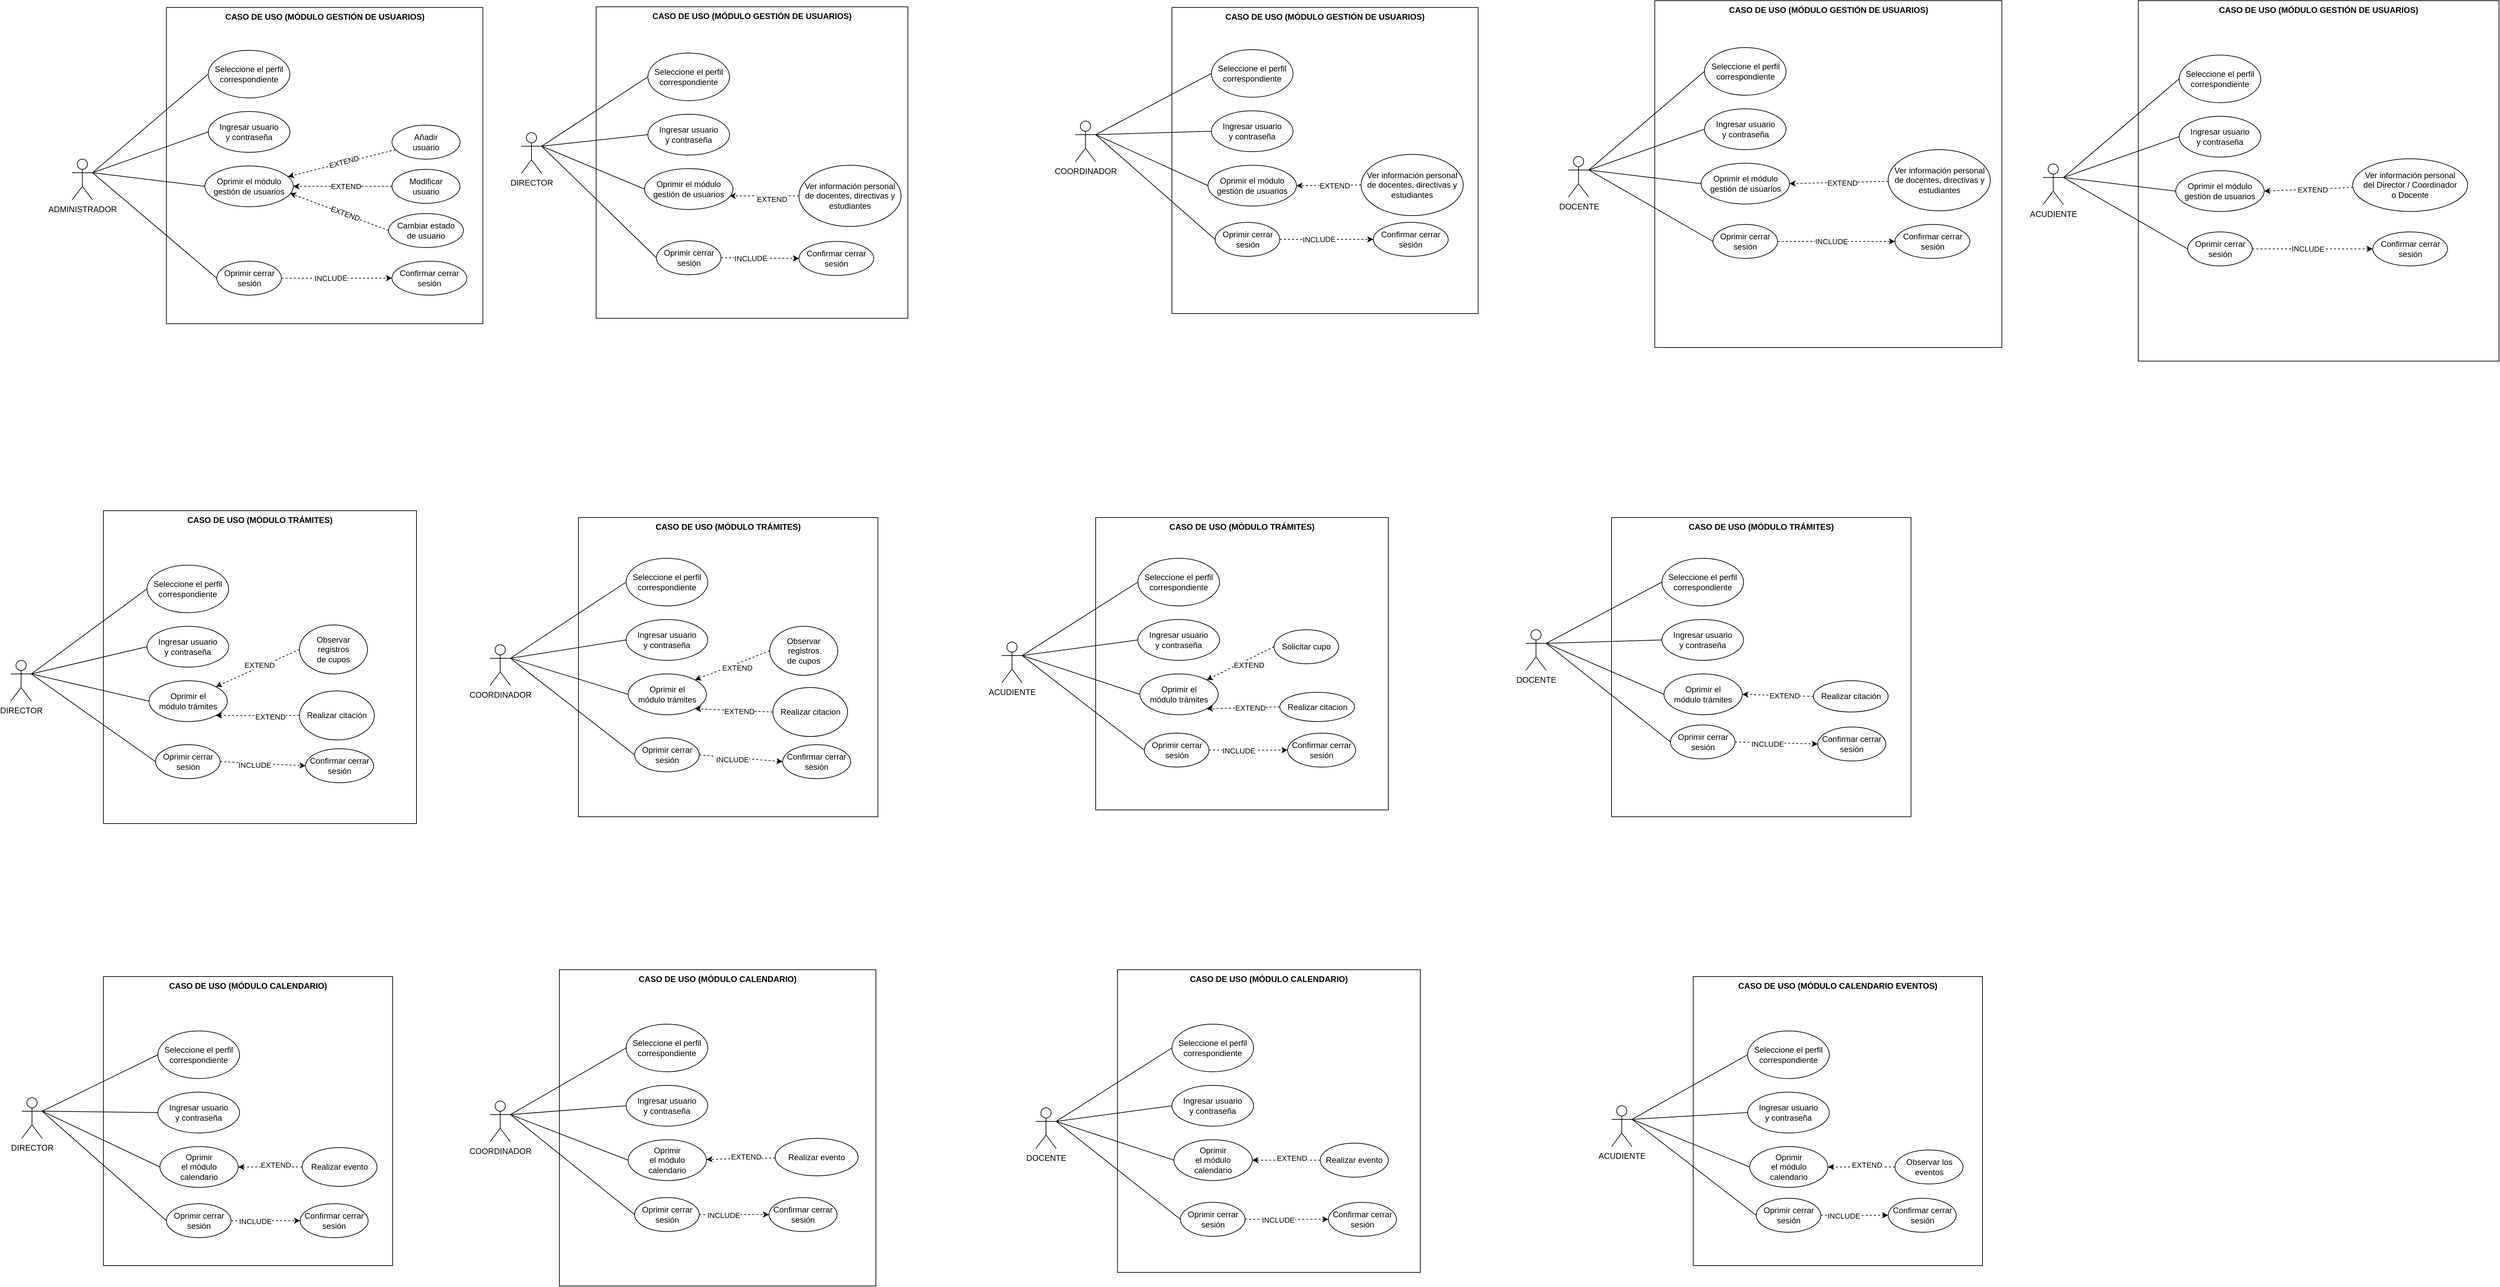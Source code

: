 <mxfile version="21.1.1" type="google">
  <diagram name="Página-1" id="3h7qh6CnIOmWa3giQOZi">
    <mxGraphModel grid="1" page="1" gridSize="10" guides="1" tooltips="1" connect="1" arrows="1" fold="1" pageScale="1" pageWidth="4000" pageHeight="2300" math="0" shadow="0">
      <root>
        <mxCell id="0" />
        <mxCell id="1" parent="0" />
        <mxCell id="zVnAbdgR_E_ziGiumIPv-10" value="&lt;font style=&quot;vertical-align: inherit;&quot;&gt;&lt;font style=&quot;vertical-align: inherit;&quot;&gt;&lt;font style=&quot;vertical-align: inherit;&quot;&gt;&lt;font style=&quot;vertical-align: inherit;&quot;&gt;&lt;b&gt;CASO DE USO (MÓDULO GESTIÓN DE USUARIOS)&lt;/b&gt;&lt;/font&gt;&lt;/font&gt;&lt;/font&gt;&lt;/font&gt;" style="whiteSpace=wrap;html=1;aspect=fixed;verticalAlign=top;" vertex="1" parent="1">
          <mxGeometry x="-2150" y="130" width="450" height="450" as="geometry" />
        </mxCell>
        <mxCell id="zVnAbdgR_E_ziGiumIPv-28" style="edgeStyle=none;rounded=0;orthogonalLoop=1;jettySize=auto;html=1;exitX=1;exitY=0.333;exitDx=0;exitDy=0;exitPerimeter=0;entryX=0;entryY=0.5;entryDx=0;entryDy=0;endArrow=none;endFill=0;" edge="1" parent="1" source="zVnAbdgR_E_ziGiumIPv-7" target="zVnAbdgR_E_ziGiumIPv-11">
          <mxGeometry relative="1" as="geometry" />
        </mxCell>
        <mxCell id="zVnAbdgR_E_ziGiumIPv-30" style="edgeStyle=none;rounded=0;orthogonalLoop=1;jettySize=auto;html=1;exitX=1;exitY=0.333;exitDx=0;exitDy=0;exitPerimeter=0;entryX=0;entryY=0.5;entryDx=0;entryDy=0;endArrow=none;endFill=0;" edge="1" parent="1" source="zVnAbdgR_E_ziGiumIPv-7" target="zVnAbdgR_E_ziGiumIPv-12">
          <mxGeometry relative="1" as="geometry" />
        </mxCell>
        <mxCell id="zVnAbdgR_E_ziGiumIPv-31" style="edgeStyle=none;rounded=0;orthogonalLoop=1;jettySize=auto;html=1;exitX=1;exitY=0.333;exitDx=0;exitDy=0;exitPerimeter=0;entryX=0;entryY=0.5;entryDx=0;entryDy=0;endArrow=none;endFill=0;" edge="1" parent="1" source="zVnAbdgR_E_ziGiumIPv-7" target="zVnAbdgR_E_ziGiumIPv-13">
          <mxGeometry relative="1" as="geometry" />
        </mxCell>
        <mxCell id="zVnAbdgR_E_ziGiumIPv-32" style="edgeStyle=none;rounded=0;orthogonalLoop=1;jettySize=auto;html=1;exitX=1;exitY=0.333;exitDx=0;exitDy=0;exitPerimeter=0;entryX=0;entryY=0.5;entryDx=0;entryDy=0;endArrow=none;endFill=0;" edge="1" parent="1" source="zVnAbdgR_E_ziGiumIPv-7" target="zVnAbdgR_E_ziGiumIPv-14">
          <mxGeometry relative="1" as="geometry" />
        </mxCell>
        <mxCell id="zVnAbdgR_E_ziGiumIPv-7" value="&lt;font style=&quot;vertical-align: inherit;&quot;&gt;&lt;font style=&quot;vertical-align: inherit;&quot;&gt;&lt;font style=&quot;vertical-align: inherit;&quot;&gt;&lt;font style=&quot;vertical-align: inherit;&quot;&gt;&lt;font style=&quot;vertical-align: inherit;&quot;&gt;&lt;font style=&quot;vertical-align: inherit;&quot;&gt;&lt;font style=&quot;vertical-align: inherit;&quot;&gt;&lt;font style=&quot;vertical-align: inherit;&quot;&gt;&lt;font style=&quot;vertical-align: inherit;&quot;&gt;&lt;font style=&quot;vertical-align: inherit;&quot;&gt;&lt;font style=&quot;vertical-align: inherit;&quot;&gt;&lt;font style=&quot;vertical-align: inherit;&quot;&gt;COORDINADOR&lt;/font&gt;&lt;/font&gt;&lt;/font&gt;&lt;/font&gt;&lt;/font&gt;&lt;/font&gt;&lt;/font&gt;&lt;/font&gt;&lt;br&gt;&lt;/font&gt;&lt;/font&gt;&lt;/font&gt;&lt;/font&gt;" style="shape=umlActor;verticalLabelPosition=bottom;verticalAlign=top;html=1;" vertex="1" parent="1">
          <mxGeometry x="-2292" y="297" width="30" height="60" as="geometry" />
        </mxCell>
        <mxCell id="zVnAbdgR_E_ziGiumIPv-11" value="&lt;font style=&quot;vertical-align: inherit;&quot;&gt;&lt;font style=&quot;vertical-align: inherit;&quot;&gt;&lt;font style=&quot;vertical-align: inherit;&quot;&gt;&lt;font style=&quot;vertical-align: inherit;&quot;&gt;Seleccione el perfil correspondiente&lt;/font&gt;&lt;/font&gt;&lt;/font&gt;&lt;/font&gt;" style="ellipse;whiteSpace=wrap;html=1;" vertex="1" parent="1">
          <mxGeometry x="-2092" y="192" width="120" height="70" as="geometry" />
        </mxCell>
        <mxCell id="zVnAbdgR_E_ziGiumIPv-12" value="&lt;font style=&quot;vertical-align: inherit;&quot;&gt;&lt;font style=&quot;vertical-align: inherit;&quot;&gt;&lt;font style=&quot;vertical-align: inherit;&quot;&gt;&lt;font style=&quot;vertical-align: inherit;&quot;&gt;&lt;font style=&quot;vertical-align: inherit;&quot;&gt;&lt;font style=&quot;vertical-align: inherit;&quot;&gt;Ingresar usuario &lt;br&gt;y contraseña&lt;/font&gt;&lt;/font&gt;&lt;/font&gt;&lt;/font&gt;&lt;/font&gt;&lt;/font&gt;" style="ellipse;whiteSpace=wrap;html=1;" vertex="1" parent="1">
          <mxGeometry x="-2092" y="282" width="120" height="60" as="geometry" />
        </mxCell>
        <mxCell id="zVnAbdgR_E_ziGiumIPv-13" value="&lt;font style=&quot;vertical-align: inherit;&quot;&gt;&lt;font style=&quot;vertical-align: inherit;&quot;&gt;Oprimir el módulo&lt;br&gt;&lt;/font&gt;&lt;/font&gt;&lt;font style=&quot;vertical-align: inherit;&quot;&gt;&lt;font style=&quot;vertical-align: inherit;&quot;&gt;gestión de usuarios&lt;/font&gt;&lt;/font&gt;" style="ellipse;whiteSpace=wrap;html=1;" vertex="1" parent="1">
          <mxGeometry x="-2097" y="362" width="130" height="60" as="geometry" />
        </mxCell>
        <mxCell id="zVnAbdgR_E_ziGiumIPv-23" style="edgeStyle=none;rounded=0;orthogonalLoop=1;jettySize=auto;html=1;exitX=1;exitY=0.5;exitDx=0;exitDy=0;entryX=0;entryY=0.5;entryDx=0;entryDy=0;dashed=1;" edge="1" parent="1" source="zVnAbdgR_E_ziGiumIPv-14" target="zVnAbdgR_E_ziGiumIPv-21">
          <mxGeometry relative="1" as="geometry" />
        </mxCell>
        <mxCell id="zVnAbdgR_E_ziGiumIPv-27" value="INCLUDE" style="edgeLabel;html=1;align=center;verticalAlign=middle;resizable=0;points=[];rotation=-1;" vertex="1" connectable="0" parent="zVnAbdgR_E_ziGiumIPv-23">
          <mxGeometry x="0.224" y="1" relative="1" as="geometry">
            <mxPoint x="-27" y="1" as="offset" />
          </mxGeometry>
        </mxCell>
        <mxCell id="zVnAbdgR_E_ziGiumIPv-14" value="Oprimir cerrar&lt;br&gt;sesión" style="ellipse;whiteSpace=wrap;html=1;" vertex="1" parent="1">
          <mxGeometry x="-2086.5" y="446" width="95" height="50" as="geometry" />
        </mxCell>
        <mxCell id="zVnAbdgR_E_ziGiumIPv-19" style="edgeStyle=none;rounded=0;orthogonalLoop=1;jettySize=auto;html=1;entryX=1;entryY=0.5;entryDx=0;entryDy=0;dashed=1;exitX=0;exitY=0.5;exitDx=0;exitDy=0;" edge="1" parent="1" source="fHkMPUWU0p0HW0aizDeC-3" target="zVnAbdgR_E_ziGiumIPv-13">
          <mxGeometry relative="1" as="geometry">
            <mxPoint x="-1856" y="393" as="sourcePoint" />
          </mxGeometry>
        </mxCell>
        <mxCell id="zVnAbdgR_E_ziGiumIPv-25" value="EXTEND" style="edgeLabel;html=1;align=center;verticalAlign=middle;resizable=0;points=[];" vertex="1" connectable="0" parent="zVnAbdgR_E_ziGiumIPv-19">
          <mxGeometry x="0.145" y="1" relative="1" as="geometry">
            <mxPoint x="15" y="-1" as="offset" />
          </mxGeometry>
        </mxCell>
        <mxCell id="zVnAbdgR_E_ziGiumIPv-21" value="&lt;font style=&quot;vertical-align: inherit;&quot;&gt;&lt;font style=&quot;vertical-align: inherit;&quot;&gt;&lt;span style=&quot;font-weight: 400;&quot;&gt;Confirmar cerrar sesión&lt;/span&gt;&lt;br&gt;&lt;/font&gt;&lt;/font&gt;" style="ellipse;whiteSpace=wrap;html=1;fontStyle=1" vertex="1" parent="1">
          <mxGeometry x="-1854" y="446" width="110" height="50" as="geometry" />
        </mxCell>
        <mxCell id="zVnAbdgR_E_ziGiumIPv-33" value="&lt;font style=&quot;vertical-align: inherit;&quot;&gt;&lt;font style=&quot;vertical-align: inherit;&quot;&gt;&lt;font style=&quot;vertical-align: inherit;&quot;&gt;&lt;font style=&quot;vertical-align: inherit;&quot;&gt;&lt;b&gt;CASO DE USO (MÓDULO TRÁMITES)&lt;/b&gt;&lt;/font&gt;&lt;/font&gt;&lt;/font&gt;&lt;/font&gt;" style="whiteSpace=wrap;html=1;aspect=fixed;verticalAlign=top;" vertex="1" parent="1">
          <mxGeometry x="-3022" y="880" width="440" height="440" as="geometry" />
        </mxCell>
        <mxCell id="zVnAbdgR_E_ziGiumIPv-34" style="edgeStyle=none;rounded=0;orthogonalLoop=1;jettySize=auto;html=1;exitX=1;exitY=0.333;exitDx=0;exitDy=0;exitPerimeter=0;entryX=0;entryY=0.5;entryDx=0;entryDy=0;endArrow=none;endFill=0;" edge="1" parent="1" source="zVnAbdgR_E_ziGiumIPv-38" target="zVnAbdgR_E_ziGiumIPv-39">
          <mxGeometry relative="1" as="geometry" />
        </mxCell>
        <mxCell id="zVnAbdgR_E_ziGiumIPv-35" style="edgeStyle=none;rounded=0;orthogonalLoop=1;jettySize=auto;html=1;exitX=1;exitY=0.333;exitDx=0;exitDy=0;exitPerimeter=0;entryX=0;entryY=0.5;entryDx=0;entryDy=0;endArrow=none;endFill=0;" edge="1" parent="1" source="zVnAbdgR_E_ziGiumIPv-38" target="zVnAbdgR_E_ziGiumIPv-40">
          <mxGeometry relative="1" as="geometry" />
        </mxCell>
        <mxCell id="zVnAbdgR_E_ziGiumIPv-36" style="edgeStyle=none;rounded=0;orthogonalLoop=1;jettySize=auto;html=1;exitX=1;exitY=0.333;exitDx=0;exitDy=0;exitPerimeter=0;entryX=0;entryY=0.5;entryDx=0;entryDy=0;endArrow=none;endFill=0;" edge="1" parent="1" source="zVnAbdgR_E_ziGiumIPv-38" target="zVnAbdgR_E_ziGiumIPv-41">
          <mxGeometry relative="1" as="geometry" />
        </mxCell>
        <mxCell id="zVnAbdgR_E_ziGiumIPv-37" style="edgeStyle=none;rounded=0;orthogonalLoop=1;jettySize=auto;html=1;exitX=1;exitY=0.333;exitDx=0;exitDy=0;exitPerimeter=0;entryX=0;entryY=0.5;entryDx=0;entryDy=0;endArrow=none;endFill=0;" edge="1" parent="1" source="zVnAbdgR_E_ziGiumIPv-38" target="zVnAbdgR_E_ziGiumIPv-44">
          <mxGeometry relative="1" as="geometry" />
        </mxCell>
        <mxCell id="zVnAbdgR_E_ziGiumIPv-38" value="&lt;font style=&quot;vertical-align: inherit;&quot;&gt;&lt;font style=&quot;vertical-align: inherit;&quot;&gt;&lt;font style=&quot;vertical-align: inherit;&quot;&gt;&lt;font style=&quot;vertical-align: inherit;&quot;&gt;&lt;font style=&quot;vertical-align: inherit;&quot;&gt;&lt;font style=&quot;vertical-align: inherit;&quot;&gt;&lt;font style=&quot;vertical-align: inherit;&quot;&gt;&lt;font style=&quot;vertical-align: inherit;&quot;&gt;&lt;font style=&quot;vertical-align: inherit;&quot;&gt;&lt;font style=&quot;vertical-align: inherit;&quot;&gt;&lt;font style=&quot;vertical-align: inherit;&quot;&gt;&lt;font style=&quot;vertical-align: inherit;&quot;&gt;COORDINADOR&lt;/font&gt;&lt;/font&gt;&lt;/font&gt;&lt;/font&gt;&lt;/font&gt;&lt;/font&gt;&lt;/font&gt;&lt;/font&gt;&lt;br&gt;&lt;/font&gt;&lt;/font&gt;&lt;/font&gt;&lt;/font&gt;" style="shape=umlActor;verticalLabelPosition=bottom;verticalAlign=top;html=1;" vertex="1" parent="1">
          <mxGeometry x="-3152" y="1067" width="30" height="60" as="geometry" />
        </mxCell>
        <mxCell id="zVnAbdgR_E_ziGiumIPv-39" value="&lt;font style=&quot;vertical-align: inherit;&quot;&gt;&lt;font style=&quot;vertical-align: inherit;&quot;&gt;&lt;font style=&quot;vertical-align: inherit;&quot;&gt;&lt;font style=&quot;vertical-align: inherit;&quot;&gt;Seleccione el perfil correspondiente&lt;/font&gt;&lt;/font&gt;&lt;/font&gt;&lt;/font&gt;" style="ellipse;whiteSpace=wrap;html=1;" vertex="1" parent="1">
          <mxGeometry x="-2952" y="940" width="120" height="70" as="geometry" />
        </mxCell>
        <mxCell id="zVnAbdgR_E_ziGiumIPv-40" value="&lt;font style=&quot;vertical-align: inherit;&quot;&gt;&lt;font style=&quot;vertical-align: inherit;&quot;&gt;&lt;font style=&quot;vertical-align: inherit;&quot;&gt;&lt;font style=&quot;vertical-align: inherit;&quot;&gt;&lt;font style=&quot;vertical-align: inherit;&quot;&gt;&lt;font style=&quot;vertical-align: inherit;&quot;&gt;Ingresar usuario &lt;br&gt;y contraseña&lt;/font&gt;&lt;/font&gt;&lt;/font&gt;&lt;/font&gt;&lt;/font&gt;&lt;/font&gt;" style="ellipse;whiteSpace=wrap;html=1;" vertex="1" parent="1">
          <mxGeometry x="-2952" y="1030" width="120" height="60" as="geometry" />
        </mxCell>
        <mxCell id="zVnAbdgR_E_ziGiumIPv-41" value="&lt;font style=&quot;vertical-align: inherit;&quot;&gt;&lt;font style=&quot;vertical-align: inherit;&quot;&gt;Oprimir el&lt;br&gt;módulo&amp;nbsp;&lt;/font&gt;&lt;/font&gt;trámites" style="ellipse;whiteSpace=wrap;html=1;" vertex="1" parent="1">
          <mxGeometry x="-2949" y="1110" width="115" height="60" as="geometry" />
        </mxCell>
        <mxCell id="zVnAbdgR_E_ziGiumIPv-42" style="edgeStyle=none;rounded=0;orthogonalLoop=1;jettySize=auto;html=1;exitX=1;exitY=0.5;exitDx=0;exitDy=0;entryX=0;entryY=0.5;entryDx=0;entryDy=0;dashed=1;" edge="1" parent="1" source="zVnAbdgR_E_ziGiumIPv-44" target="zVnAbdgR_E_ziGiumIPv-54">
          <mxGeometry relative="1" as="geometry" />
        </mxCell>
        <mxCell id="zVnAbdgR_E_ziGiumIPv-43" value="INCLUDE" style="edgeLabel;html=1;align=center;verticalAlign=middle;resizable=0;points=[];" vertex="1" connectable="0" parent="zVnAbdgR_E_ziGiumIPv-42">
          <mxGeometry x="0.224" y="1" relative="1" as="geometry">
            <mxPoint x="-27" y="2" as="offset" />
          </mxGeometry>
        </mxCell>
        <mxCell id="zVnAbdgR_E_ziGiumIPv-44" value="Oprimir cerrar&lt;br&gt;sesión" style="ellipse;whiteSpace=wrap;html=1;" vertex="1" parent="1">
          <mxGeometry x="-2939.5" y="1204" width="95" height="50" as="geometry" />
        </mxCell>
        <mxCell id="zVnAbdgR_E_ziGiumIPv-54" value="&lt;font style=&quot;vertical-align: inherit;&quot;&gt;&lt;font style=&quot;vertical-align: inherit;&quot;&gt;&lt;span style=&quot;font-weight: 400;&quot;&gt;Confirmar cerrar sesión&lt;/span&gt;&lt;br&gt;&lt;/font&gt;&lt;/font&gt;" style="ellipse;whiteSpace=wrap;html=1;fontStyle=1" vertex="1" parent="1">
          <mxGeometry x="-2722" y="1214" width="100" height="50" as="geometry" />
        </mxCell>
        <mxCell id="zVnAbdgR_E_ziGiumIPv-55" value="&lt;font style=&quot;vertical-align: inherit;&quot;&gt;&lt;font style=&quot;vertical-align: inherit;&quot;&gt;&lt;font style=&quot;vertical-align: inherit;&quot;&gt;&lt;font style=&quot;vertical-align: inherit;&quot;&gt;&lt;b&gt;CASO DE USO (MÓDULO GESTIÓN DE USUARIOS)&lt;/b&gt;&lt;/font&gt;&lt;/font&gt;&lt;/font&gt;&lt;/font&gt;" style="whiteSpace=wrap;html=1;aspect=fixed;verticalAlign=top;" vertex="1" parent="1">
          <mxGeometry x="-1440.5" y="120" width="510" height="510" as="geometry" />
        </mxCell>
        <mxCell id="zVnAbdgR_E_ziGiumIPv-56" style="edgeStyle=none;rounded=0;orthogonalLoop=1;jettySize=auto;html=1;exitX=1;exitY=0.333;exitDx=0;exitDy=0;exitPerimeter=0;entryX=0;entryY=0.5;entryDx=0;entryDy=0;endArrow=none;endFill=0;" edge="1" parent="1" source="zVnAbdgR_E_ziGiumIPv-60" target="zVnAbdgR_E_ziGiumIPv-61">
          <mxGeometry relative="1" as="geometry" />
        </mxCell>
        <mxCell id="zVnAbdgR_E_ziGiumIPv-57" style="edgeStyle=none;rounded=0;orthogonalLoop=1;jettySize=auto;html=1;exitX=1;exitY=0.333;exitDx=0;exitDy=0;exitPerimeter=0;entryX=0;entryY=0.5;entryDx=0;entryDy=0;endArrow=none;endFill=0;" edge="1" parent="1" source="zVnAbdgR_E_ziGiumIPv-60" target="zVnAbdgR_E_ziGiumIPv-62">
          <mxGeometry relative="1" as="geometry" />
        </mxCell>
        <mxCell id="zVnAbdgR_E_ziGiumIPv-58" style="edgeStyle=none;rounded=0;orthogonalLoop=1;jettySize=auto;html=1;exitX=1;exitY=0.333;exitDx=0;exitDy=0;exitPerimeter=0;entryX=0;entryY=0.5;entryDx=0;entryDy=0;endArrow=none;endFill=0;" edge="1" parent="1" source="zVnAbdgR_E_ziGiumIPv-60" target="zVnAbdgR_E_ziGiumIPv-63">
          <mxGeometry relative="1" as="geometry" />
        </mxCell>
        <mxCell id="zVnAbdgR_E_ziGiumIPv-59" style="edgeStyle=none;rounded=0;orthogonalLoop=1;jettySize=auto;html=1;exitX=1;exitY=0.333;exitDx=0;exitDy=0;exitPerimeter=0;entryX=0;entryY=0.5;entryDx=0;entryDy=0;endArrow=none;endFill=0;" edge="1" parent="1" source="zVnAbdgR_E_ziGiumIPv-60" target="zVnAbdgR_E_ziGiumIPv-66">
          <mxGeometry relative="1" as="geometry" />
        </mxCell>
        <mxCell id="zVnAbdgR_E_ziGiumIPv-60" value="&lt;font style=&quot;vertical-align: inherit;&quot;&gt;&lt;font style=&quot;vertical-align: inherit;&quot;&gt;&lt;font style=&quot;vertical-align: inherit;&quot;&gt;&lt;font style=&quot;vertical-align: inherit;&quot;&gt;DOCENTE&lt;br&gt;&lt;/font&gt;&lt;/font&gt;&lt;/font&gt;&lt;/font&gt;" style="shape=umlActor;verticalLabelPosition=bottom;verticalAlign=top;html=1;" vertex="1" parent="1">
          <mxGeometry x="-1567.5" y="349" width="30" height="60" as="geometry" />
        </mxCell>
        <mxCell id="zVnAbdgR_E_ziGiumIPv-61" value="&lt;font style=&quot;vertical-align: inherit;&quot;&gt;&lt;font style=&quot;vertical-align: inherit;&quot;&gt;&lt;font style=&quot;vertical-align: inherit;&quot;&gt;&lt;font style=&quot;vertical-align: inherit;&quot;&gt;Seleccione el perfil correspondiente&lt;/font&gt;&lt;/font&gt;&lt;/font&gt;&lt;/font&gt;" style="ellipse;whiteSpace=wrap;html=1;" vertex="1" parent="1">
          <mxGeometry x="-1367.5" y="189" width="120" height="70" as="geometry" />
        </mxCell>
        <mxCell id="zVnAbdgR_E_ziGiumIPv-62" value="&lt;font style=&quot;vertical-align: inherit;&quot;&gt;&lt;font style=&quot;vertical-align: inherit;&quot;&gt;&lt;font style=&quot;vertical-align: inherit;&quot;&gt;&lt;font style=&quot;vertical-align: inherit;&quot;&gt;&lt;font style=&quot;vertical-align: inherit;&quot;&gt;&lt;font style=&quot;vertical-align: inherit;&quot;&gt;Ingresar usuario &lt;br&gt;y contraseña&lt;/font&gt;&lt;/font&gt;&lt;/font&gt;&lt;/font&gt;&lt;/font&gt;&lt;/font&gt;" style="ellipse;whiteSpace=wrap;html=1;" vertex="1" parent="1">
          <mxGeometry x="-1367.5" y="279" width="120" height="60" as="geometry" />
        </mxCell>
        <mxCell id="zVnAbdgR_E_ziGiumIPv-63" value="&lt;font style=&quot;vertical-align: inherit;&quot;&gt;&lt;font style=&quot;vertical-align: inherit;&quot;&gt;Oprimir el módulo&lt;br&gt;&lt;/font&gt;&lt;/font&gt;&lt;font style=&quot;vertical-align: inherit;&quot;&gt;&lt;font style=&quot;vertical-align: inherit;&quot;&gt;gestión de usuarios&lt;/font&gt;&lt;/font&gt;" style="ellipse;whiteSpace=wrap;html=1;" vertex="1" parent="1">
          <mxGeometry x="-1372.5" y="359" width="130" height="60" as="geometry" />
        </mxCell>
        <mxCell id="zVnAbdgR_E_ziGiumIPv-64" style="edgeStyle=none;rounded=0;orthogonalLoop=1;jettySize=auto;html=1;exitX=1;exitY=0.5;exitDx=0;exitDy=0;entryX=0;entryY=0.5;entryDx=0;entryDy=0;dashed=1;" edge="1" parent="1" source="zVnAbdgR_E_ziGiumIPv-66" target="zVnAbdgR_E_ziGiumIPv-76">
          <mxGeometry relative="1" as="geometry" />
        </mxCell>
        <mxCell id="zVnAbdgR_E_ziGiumIPv-65" value="INCLUDE" style="edgeLabel;html=1;align=center;verticalAlign=middle;resizable=0;points=[];" vertex="1" connectable="0" parent="zVnAbdgR_E_ziGiumIPv-64">
          <mxGeometry x="0.224" y="1" relative="1" as="geometry">
            <mxPoint x="-27" y="1" as="offset" />
          </mxGeometry>
        </mxCell>
        <mxCell id="zVnAbdgR_E_ziGiumIPv-66" value="Oprimir cerrar&lt;br&gt;sesión" style="ellipse;whiteSpace=wrap;html=1;" vertex="1" parent="1">
          <mxGeometry x="-1355" y="449" width="95" height="50" as="geometry" />
        </mxCell>
        <mxCell id="zVnAbdgR_E_ziGiumIPv-70" style="edgeStyle=none;rounded=0;orthogonalLoop=1;jettySize=auto;html=1;entryX=1;entryY=0.5;entryDx=0;entryDy=0;dashed=1;" edge="1" parent="1" source="zVnAbdgR_E_ziGiumIPv-72" target="zVnAbdgR_E_ziGiumIPv-63">
          <mxGeometry relative="1" as="geometry" />
        </mxCell>
        <mxCell id="zVnAbdgR_E_ziGiumIPv-71" value="EXTEND" style="edgeLabel;html=1;align=center;verticalAlign=middle;resizable=0;points=[];" vertex="1" connectable="0" parent="zVnAbdgR_E_ziGiumIPv-70">
          <mxGeometry x="0.145" y="1" relative="1" as="geometry">
            <mxPoint x="15" y="-1" as="offset" />
          </mxGeometry>
        </mxCell>
        <mxCell id="zVnAbdgR_E_ziGiumIPv-72" value="&lt;font style=&quot;vertical-align: inherit;&quot;&gt;&lt;font style=&quot;vertical-align: inherit;&quot;&gt;Ver información personal de docentes, directivas y estudiantes&lt;br&gt;&lt;/font&gt;&lt;/font&gt;" style="ellipse;whiteSpace=wrap;html=1;" vertex="1" parent="1">
          <mxGeometry x="-1097.5" y="339" width="150" height="90" as="geometry" />
        </mxCell>
        <mxCell id="zVnAbdgR_E_ziGiumIPv-76" value="&lt;font style=&quot;vertical-align: inherit;&quot;&gt;&lt;font style=&quot;vertical-align: inherit;&quot;&gt;&lt;span style=&quot;font-weight: 400;&quot;&gt;Confirmar cerrar sesión&lt;/span&gt;&lt;br&gt;&lt;/font&gt;&lt;/font&gt;" style="ellipse;whiteSpace=wrap;html=1;fontStyle=1" vertex="1" parent="1">
          <mxGeometry x="-1087.5" y="449" width="110" height="50" as="geometry" />
        </mxCell>
        <mxCell id="zVnAbdgR_E_ziGiumIPv-78" value="&lt;font style=&quot;vertical-align: inherit;&quot;&gt;&lt;font style=&quot;vertical-align: inherit;&quot;&gt;&lt;font style=&quot;vertical-align: inherit;&quot;&gt;&lt;font style=&quot;vertical-align: inherit;&quot;&gt;&lt;b&gt;CASO DE USO (MÓDULO GESTIÓN DE USUARIOS)&lt;/b&gt;&lt;/font&gt;&lt;/font&gt;&lt;/font&gt;&lt;/font&gt;" style="whiteSpace=wrap;html=1;aspect=fixed;verticalAlign=top;" vertex="1" parent="1">
          <mxGeometry x="-730" y="120" width="530" height="530" as="geometry" />
        </mxCell>
        <mxCell id="zVnAbdgR_E_ziGiumIPv-79" style="edgeStyle=none;rounded=0;orthogonalLoop=1;jettySize=auto;html=1;exitX=1;exitY=0.333;exitDx=0;exitDy=0;exitPerimeter=0;entryX=0;entryY=0.5;entryDx=0;entryDy=0;endArrow=none;endFill=0;" edge="1" parent="1" source="zVnAbdgR_E_ziGiumIPv-83" target="zVnAbdgR_E_ziGiumIPv-84">
          <mxGeometry relative="1" as="geometry" />
        </mxCell>
        <mxCell id="zVnAbdgR_E_ziGiumIPv-80" style="edgeStyle=none;rounded=0;orthogonalLoop=1;jettySize=auto;html=1;exitX=1;exitY=0.333;exitDx=0;exitDy=0;exitPerimeter=0;entryX=0;entryY=0.5;entryDx=0;entryDy=0;endArrow=none;endFill=0;" edge="1" parent="1" source="zVnAbdgR_E_ziGiumIPv-83" target="zVnAbdgR_E_ziGiumIPv-85">
          <mxGeometry relative="1" as="geometry" />
        </mxCell>
        <mxCell id="zVnAbdgR_E_ziGiumIPv-81" style="edgeStyle=none;rounded=0;orthogonalLoop=1;jettySize=auto;html=1;exitX=1;exitY=0.333;exitDx=0;exitDy=0;exitPerimeter=0;entryX=0;entryY=0.5;entryDx=0;entryDy=0;endArrow=none;endFill=0;" edge="1" parent="1" source="zVnAbdgR_E_ziGiumIPv-83" target="zVnAbdgR_E_ziGiumIPv-86">
          <mxGeometry relative="1" as="geometry" />
        </mxCell>
        <mxCell id="zVnAbdgR_E_ziGiumIPv-82" style="edgeStyle=none;rounded=0;orthogonalLoop=1;jettySize=auto;html=1;exitX=1;exitY=0.333;exitDx=0;exitDy=0;exitPerimeter=0;entryX=0;entryY=0.5;entryDx=0;entryDy=0;endArrow=none;endFill=0;" edge="1" parent="1" source="zVnAbdgR_E_ziGiumIPv-83" target="zVnAbdgR_E_ziGiumIPv-89">
          <mxGeometry relative="1" as="geometry" />
        </mxCell>
        <mxCell id="zVnAbdgR_E_ziGiumIPv-83" value="&lt;font style=&quot;vertical-align: inherit;&quot;&gt;&lt;font style=&quot;vertical-align: inherit;&quot;&gt;&lt;font style=&quot;vertical-align: inherit;&quot;&gt;&lt;font style=&quot;vertical-align: inherit;&quot;&gt;ACUDIENTE&lt;br&gt;&lt;/font&gt;&lt;/font&gt;&lt;/font&gt;&lt;/font&gt;" style="shape=umlActor;verticalLabelPosition=bottom;verticalAlign=top;html=1;" vertex="1" parent="1">
          <mxGeometry x="-870" y="360" width="30" height="60" as="geometry" />
        </mxCell>
        <mxCell id="zVnAbdgR_E_ziGiumIPv-84" value="&lt;font style=&quot;vertical-align: inherit;&quot;&gt;&lt;font style=&quot;vertical-align: inherit;&quot;&gt;&lt;font style=&quot;vertical-align: inherit;&quot;&gt;&lt;font style=&quot;vertical-align: inherit;&quot;&gt;Seleccione el perfil correspondiente&lt;/font&gt;&lt;/font&gt;&lt;/font&gt;&lt;/font&gt;" style="ellipse;whiteSpace=wrap;html=1;" vertex="1" parent="1">
          <mxGeometry x="-670" y="200" width="120" height="70" as="geometry" />
        </mxCell>
        <mxCell id="zVnAbdgR_E_ziGiumIPv-85" value="&lt;font style=&quot;vertical-align: inherit;&quot;&gt;&lt;font style=&quot;vertical-align: inherit;&quot;&gt;&lt;font style=&quot;vertical-align: inherit;&quot;&gt;&lt;font style=&quot;vertical-align: inherit;&quot;&gt;&lt;font style=&quot;vertical-align: inherit;&quot;&gt;&lt;font style=&quot;vertical-align: inherit;&quot;&gt;Ingresar usuario &lt;br&gt;y contraseña&lt;/font&gt;&lt;/font&gt;&lt;/font&gt;&lt;/font&gt;&lt;/font&gt;&lt;/font&gt;" style="ellipse;whiteSpace=wrap;html=1;" vertex="1" parent="1">
          <mxGeometry x="-670" y="290" width="120" height="60" as="geometry" />
        </mxCell>
        <mxCell id="zVnAbdgR_E_ziGiumIPv-86" value="&lt;font style=&quot;vertical-align: inherit;&quot;&gt;&lt;font style=&quot;vertical-align: inherit;&quot;&gt;Oprimir el módulo&lt;br&gt;&lt;/font&gt;&lt;/font&gt;&lt;font style=&quot;vertical-align: inherit;&quot;&gt;&lt;font style=&quot;vertical-align: inherit;&quot;&gt;gestión de usuarios&lt;/font&gt;&lt;/font&gt;" style="ellipse;whiteSpace=wrap;html=1;" vertex="1" parent="1">
          <mxGeometry x="-675" y="370" width="130" height="60" as="geometry" />
        </mxCell>
        <mxCell id="zVnAbdgR_E_ziGiumIPv-87" style="edgeStyle=none;rounded=0;orthogonalLoop=1;jettySize=auto;html=1;exitX=1;exitY=0.5;exitDx=0;exitDy=0;entryX=0;entryY=0.5;entryDx=0;entryDy=0;dashed=1;" edge="1" parent="1" source="zVnAbdgR_E_ziGiumIPv-89" target="zVnAbdgR_E_ziGiumIPv-93">
          <mxGeometry relative="1" as="geometry" />
        </mxCell>
        <mxCell id="zVnAbdgR_E_ziGiumIPv-88" value="INCLUDE" style="edgeLabel;html=1;align=center;verticalAlign=middle;resizable=0;points=[];rotation=1;" vertex="1" connectable="0" parent="zVnAbdgR_E_ziGiumIPv-87">
          <mxGeometry x="0.224" y="1" relative="1" as="geometry">
            <mxPoint x="-27" y="1" as="offset" />
          </mxGeometry>
        </mxCell>
        <mxCell id="zVnAbdgR_E_ziGiumIPv-89" value="Oprimir cerrar&lt;br&gt;sesión" style="ellipse;whiteSpace=wrap;html=1;" vertex="1" parent="1">
          <mxGeometry x="-657.5" y="460" width="95" height="50" as="geometry" />
        </mxCell>
        <mxCell id="zVnAbdgR_E_ziGiumIPv-90" style="edgeStyle=none;rounded=0;orthogonalLoop=1;jettySize=auto;html=1;entryX=1;entryY=0.5;entryDx=0;entryDy=0;dashed=1;" edge="1" parent="1" source="zVnAbdgR_E_ziGiumIPv-92" target="zVnAbdgR_E_ziGiumIPv-86">
          <mxGeometry relative="1" as="geometry" />
        </mxCell>
        <mxCell id="zVnAbdgR_E_ziGiumIPv-91" value="EXTEND" style="edgeLabel;html=1;align=center;verticalAlign=middle;resizable=0;points=[];" vertex="1" connectable="0" parent="zVnAbdgR_E_ziGiumIPv-90">
          <mxGeometry x="0.145" y="1" relative="1" as="geometry">
            <mxPoint x="15" y="-1" as="offset" />
          </mxGeometry>
        </mxCell>
        <mxCell id="zVnAbdgR_E_ziGiumIPv-92" value="&lt;font style=&quot;vertical-align: inherit;&quot;&gt;&lt;font style=&quot;vertical-align: inherit;&quot;&gt;Ver información personal&lt;br&gt;del Director / Coordinador&lt;br&gt;o Docente&lt;br&gt;&lt;/font&gt;&lt;/font&gt;" style="ellipse;whiteSpace=wrap;html=1;" vertex="1" parent="1">
          <mxGeometry x="-415" y="352.5" width="169" height="77.5" as="geometry" />
        </mxCell>
        <mxCell id="zVnAbdgR_E_ziGiumIPv-93" value="&lt;font style=&quot;vertical-align: inherit;&quot;&gt;&lt;font style=&quot;vertical-align: inherit;&quot;&gt;&lt;span style=&quot;font-weight: 400;&quot;&gt;Confirmar cerrar sesión&lt;/span&gt;&lt;br&gt;&lt;/font&gt;&lt;/font&gt;" style="ellipse;whiteSpace=wrap;html=1;fontStyle=1" vertex="1" parent="1">
          <mxGeometry x="-385.5" y="460" width="110" height="50" as="geometry" />
        </mxCell>
        <mxCell id="zVnAbdgR_E_ziGiumIPv-96" style="edgeStyle=none;rounded=0;orthogonalLoop=1;jettySize=auto;html=1;exitX=0;exitY=0.5;exitDx=0;exitDy=0;entryX=1;entryY=0;entryDx=0;entryDy=0;endArrow=classic;endFill=1;dashed=1;startArrow=none;startFill=0;" edge="1" parent="1" source="zVnAbdgR_E_ziGiumIPv-95" target="zVnAbdgR_E_ziGiumIPv-41">
          <mxGeometry relative="1" as="geometry" />
        </mxCell>
        <mxCell id="zVnAbdgR_E_ziGiumIPv-97" value="EXTEND" style="edgeLabel;html=1;align=center;verticalAlign=middle;resizable=0;points=[];rotation=0;" vertex="1" connectable="0" parent="zVnAbdgR_E_ziGiumIPv-96">
          <mxGeometry x="0.161" y="1" relative="1" as="geometry">
            <mxPoint x="15" y="-1" as="offset" />
          </mxGeometry>
        </mxCell>
        <mxCell id="zVnAbdgR_E_ziGiumIPv-95" value="Observar &lt;br&gt;registros&lt;br&gt;de cupos" style="ellipse;whiteSpace=wrap;html=1;" vertex="1" parent="1">
          <mxGeometry x="-2741" y="1040" width="100" height="72" as="geometry" />
        </mxCell>
        <mxCell id="zVnAbdgR_E_ziGiumIPv-117" value="&lt;font style=&quot;vertical-align: inherit;&quot;&gt;&lt;font style=&quot;vertical-align: inherit;&quot;&gt;&lt;font style=&quot;vertical-align: inherit;&quot;&gt;&lt;font style=&quot;vertical-align: inherit;&quot;&gt;&lt;b&gt;CASO DE USO (MÓDULO TRÁMITES)&lt;/b&gt;&lt;/font&gt;&lt;/font&gt;&lt;/font&gt;&lt;/font&gt;" style="whiteSpace=wrap;html=1;aspect=fixed;verticalAlign=top;" vertex="1" parent="1">
          <mxGeometry x="-2262" y="880" width="430" height="430" as="geometry" />
        </mxCell>
        <mxCell id="zVnAbdgR_E_ziGiumIPv-118" style="edgeStyle=none;rounded=0;orthogonalLoop=1;jettySize=auto;html=1;exitX=1;exitY=0.333;exitDx=0;exitDy=0;exitPerimeter=0;entryX=0;entryY=0.5;entryDx=0;entryDy=0;endArrow=none;endFill=0;" edge="1" parent="1" source="zVnAbdgR_E_ziGiumIPv-122" target="zVnAbdgR_E_ziGiumIPv-123">
          <mxGeometry relative="1" as="geometry" />
        </mxCell>
        <mxCell id="zVnAbdgR_E_ziGiumIPv-119" style="edgeStyle=none;rounded=0;orthogonalLoop=1;jettySize=auto;html=1;exitX=1;exitY=0.333;exitDx=0;exitDy=0;exitPerimeter=0;entryX=0;entryY=0.5;entryDx=0;entryDy=0;endArrow=none;endFill=0;" edge="1" parent="1" source="zVnAbdgR_E_ziGiumIPv-122" target="zVnAbdgR_E_ziGiumIPv-124">
          <mxGeometry relative="1" as="geometry" />
        </mxCell>
        <mxCell id="zVnAbdgR_E_ziGiumIPv-120" style="edgeStyle=none;rounded=0;orthogonalLoop=1;jettySize=auto;html=1;exitX=1;exitY=0.333;exitDx=0;exitDy=0;exitPerimeter=0;entryX=0;entryY=0.5;entryDx=0;entryDy=0;endArrow=none;endFill=0;" edge="1" parent="1" source="zVnAbdgR_E_ziGiumIPv-122" target="zVnAbdgR_E_ziGiumIPv-125">
          <mxGeometry relative="1" as="geometry" />
        </mxCell>
        <mxCell id="zVnAbdgR_E_ziGiumIPv-121" style="edgeStyle=none;rounded=0;orthogonalLoop=1;jettySize=auto;html=1;exitX=1;exitY=0.333;exitDx=0;exitDy=0;exitPerimeter=0;entryX=0;entryY=0.5;entryDx=0;entryDy=0;endArrow=none;endFill=0;" edge="1" parent="1" source="zVnAbdgR_E_ziGiumIPv-122" target="zVnAbdgR_E_ziGiumIPv-128">
          <mxGeometry relative="1" as="geometry" />
        </mxCell>
        <mxCell id="zVnAbdgR_E_ziGiumIPv-122" value="&lt;font style=&quot;vertical-align: inherit;&quot;&gt;&lt;font style=&quot;vertical-align: inherit;&quot;&gt;&lt;font style=&quot;vertical-align: inherit;&quot;&gt;&lt;font style=&quot;vertical-align: inherit;&quot;&gt;ACUDIENTE&lt;br&gt;&lt;/font&gt;&lt;/font&gt;&lt;/font&gt;&lt;/font&gt;" style="shape=umlActor;verticalLabelPosition=bottom;verticalAlign=top;html=1;" vertex="1" parent="1">
          <mxGeometry x="-2400" y="1063" width="30" height="60" as="geometry" />
        </mxCell>
        <mxCell id="zVnAbdgR_E_ziGiumIPv-123" value="&lt;font style=&quot;vertical-align: inherit;&quot;&gt;&lt;font style=&quot;vertical-align: inherit;&quot;&gt;&lt;font style=&quot;vertical-align: inherit;&quot;&gt;&lt;font style=&quot;vertical-align: inherit;&quot;&gt;Seleccione el perfil correspondiente&lt;/font&gt;&lt;/font&gt;&lt;/font&gt;&lt;/font&gt;" style="ellipse;whiteSpace=wrap;html=1;" vertex="1" parent="1">
          <mxGeometry x="-2200" y="940" width="120" height="70" as="geometry" />
        </mxCell>
        <mxCell id="zVnAbdgR_E_ziGiumIPv-124" value="&lt;font style=&quot;vertical-align: inherit;&quot;&gt;&lt;font style=&quot;vertical-align: inherit;&quot;&gt;&lt;font style=&quot;vertical-align: inherit;&quot;&gt;&lt;font style=&quot;vertical-align: inherit;&quot;&gt;&lt;font style=&quot;vertical-align: inherit;&quot;&gt;&lt;font style=&quot;vertical-align: inherit;&quot;&gt;Ingresar usuario &lt;br&gt;y contraseña&lt;/font&gt;&lt;/font&gt;&lt;/font&gt;&lt;/font&gt;&lt;/font&gt;&lt;/font&gt;" style="ellipse;whiteSpace=wrap;html=1;" vertex="1" parent="1">
          <mxGeometry x="-2200" y="1030" width="120" height="60" as="geometry" />
        </mxCell>
        <mxCell id="zVnAbdgR_E_ziGiumIPv-125" value="&lt;font style=&quot;vertical-align: inherit;&quot;&gt;&lt;font style=&quot;vertical-align: inherit;&quot;&gt;Oprimir el&lt;br&gt;módulo&amp;nbsp;&lt;/font&gt;&lt;/font&gt;trámites" style="ellipse;whiteSpace=wrap;html=1;" vertex="1" parent="1">
          <mxGeometry x="-2197" y="1110" width="115" height="60" as="geometry" />
        </mxCell>
        <mxCell id="zVnAbdgR_E_ziGiumIPv-126" style="edgeStyle=none;rounded=0;orthogonalLoop=1;jettySize=auto;html=1;exitX=1;exitY=0.5;exitDx=0;exitDy=0;entryX=0;entryY=0.5;entryDx=0;entryDy=0;dashed=1;" edge="1" parent="1" source="zVnAbdgR_E_ziGiumIPv-128" target="zVnAbdgR_E_ziGiumIPv-132">
          <mxGeometry relative="1" as="geometry" />
        </mxCell>
        <mxCell id="zVnAbdgR_E_ziGiumIPv-127" value="INCLUDE" style="edgeLabel;html=1;align=center;verticalAlign=middle;resizable=0;points=[];" vertex="1" connectable="0" parent="zVnAbdgR_E_ziGiumIPv-126">
          <mxGeometry x="0.224" y="1" relative="1" as="geometry">
            <mxPoint x="-27" y="2" as="offset" />
          </mxGeometry>
        </mxCell>
        <mxCell id="zVnAbdgR_E_ziGiumIPv-128" value="Oprimir cerrar&lt;br&gt;sesión" style="ellipse;whiteSpace=wrap;html=1;" vertex="1" parent="1">
          <mxGeometry x="-2190.5" y="1197" width="95" height="50" as="geometry" />
        </mxCell>
        <mxCell id="zVnAbdgR_E_ziGiumIPv-132" value="&lt;font style=&quot;vertical-align: inherit;&quot;&gt;&lt;font style=&quot;vertical-align: inherit;&quot;&gt;&lt;span style=&quot;font-weight: 400;&quot;&gt;Confirmar cerrar sesión&lt;/span&gt;&lt;br&gt;&lt;/font&gt;&lt;/font&gt;" style="ellipse;whiteSpace=wrap;html=1;fontStyle=1" vertex="1" parent="1">
          <mxGeometry x="-1980" y="1197" width="100" height="50" as="geometry" />
        </mxCell>
        <mxCell id="zVnAbdgR_E_ziGiumIPv-133" style="edgeStyle=none;rounded=0;orthogonalLoop=1;jettySize=auto;html=1;exitX=0;exitY=0.5;exitDx=0;exitDy=0;entryX=1;entryY=0;entryDx=0;entryDy=0;endArrow=classic;endFill=1;dashed=1;startArrow=none;startFill=0;" edge="1" parent="1" source="zVnAbdgR_E_ziGiumIPv-135" target="zVnAbdgR_E_ziGiumIPv-125">
          <mxGeometry relative="1" as="geometry" />
        </mxCell>
        <mxCell id="zVnAbdgR_E_ziGiumIPv-134" value="EXTEND" style="edgeLabel;html=1;align=center;verticalAlign=middle;resizable=0;points=[];rotation=0;" vertex="1" connectable="0" parent="zVnAbdgR_E_ziGiumIPv-133">
          <mxGeometry x="0.161" y="1" relative="1" as="geometry">
            <mxPoint x="20" y="-2" as="offset" />
          </mxGeometry>
        </mxCell>
        <mxCell id="zVnAbdgR_E_ziGiumIPv-135" value="Solicitar cupo" style="ellipse;whiteSpace=wrap;html=1;" vertex="1" parent="1">
          <mxGeometry x="-2000" y="1045" width="95" height="50" as="geometry" />
        </mxCell>
        <mxCell id="zVnAbdgR_E_ziGiumIPv-136" value="&lt;font style=&quot;vertical-align: inherit;&quot;&gt;&lt;font style=&quot;vertical-align: inherit;&quot;&gt;&lt;font style=&quot;vertical-align: inherit;&quot;&gt;&lt;font style=&quot;vertical-align: inherit;&quot;&gt;&lt;b&gt;CASO DE USO (MÓDULO CALENDARIO)&lt;/b&gt;&lt;/font&gt;&lt;/font&gt;&lt;/font&gt;&lt;/font&gt;" style="whiteSpace=wrap;html=1;aspect=fixed;verticalAlign=top;" vertex="1" parent="1">
          <mxGeometry x="-3050" y="1545" width="465" height="465" as="geometry" />
        </mxCell>
        <mxCell id="zVnAbdgR_E_ziGiumIPv-137" style="edgeStyle=none;rounded=0;orthogonalLoop=1;jettySize=auto;html=1;exitX=1;exitY=0.333;exitDx=0;exitDy=0;exitPerimeter=0;entryX=0;entryY=0.5;entryDx=0;entryDy=0;endArrow=none;endFill=0;" edge="1" parent="1" source="zVnAbdgR_E_ziGiumIPv-141" target="zVnAbdgR_E_ziGiumIPv-142">
          <mxGeometry relative="1" as="geometry" />
        </mxCell>
        <mxCell id="zVnAbdgR_E_ziGiumIPv-138" style="edgeStyle=none;rounded=0;orthogonalLoop=1;jettySize=auto;html=1;exitX=1;exitY=0.333;exitDx=0;exitDy=0;exitPerimeter=0;entryX=0;entryY=0.5;entryDx=0;entryDy=0;endArrow=none;endFill=0;" edge="1" parent="1" source="zVnAbdgR_E_ziGiumIPv-141" target="zVnAbdgR_E_ziGiumIPv-143">
          <mxGeometry relative="1" as="geometry" />
        </mxCell>
        <mxCell id="zVnAbdgR_E_ziGiumIPv-139" style="edgeStyle=none;rounded=0;orthogonalLoop=1;jettySize=auto;html=1;exitX=1;exitY=0.333;exitDx=0;exitDy=0;exitPerimeter=0;entryX=0;entryY=0.5;entryDx=0;entryDy=0;endArrow=none;endFill=0;" edge="1" parent="1" source="zVnAbdgR_E_ziGiumIPv-141" target="zVnAbdgR_E_ziGiumIPv-144">
          <mxGeometry relative="1" as="geometry" />
        </mxCell>
        <mxCell id="zVnAbdgR_E_ziGiumIPv-140" style="edgeStyle=none;rounded=0;orthogonalLoop=1;jettySize=auto;html=1;exitX=1;exitY=0.333;exitDx=0;exitDy=0;exitPerimeter=0;entryX=0;entryY=0.5;entryDx=0;entryDy=0;endArrow=none;endFill=0;" edge="1" parent="1" source="zVnAbdgR_E_ziGiumIPv-141" target="zVnAbdgR_E_ziGiumIPv-147">
          <mxGeometry relative="1" as="geometry" />
        </mxCell>
        <mxCell id="zVnAbdgR_E_ziGiumIPv-141" value="&lt;font style=&quot;vertical-align: inherit;&quot;&gt;&lt;font style=&quot;vertical-align: inherit;&quot;&gt;&lt;font style=&quot;vertical-align: inherit;&quot;&gt;&lt;font style=&quot;vertical-align: inherit;&quot;&gt;&lt;font style=&quot;vertical-align: inherit;&quot;&gt;&lt;font style=&quot;vertical-align: inherit;&quot;&gt;&lt;font style=&quot;vertical-align: inherit;&quot;&gt;&lt;font style=&quot;vertical-align: inherit;&quot;&gt;&lt;font style=&quot;vertical-align: inherit;&quot;&gt;&lt;font style=&quot;vertical-align: inherit;&quot;&gt;&lt;font style=&quot;vertical-align: inherit;&quot;&gt;&lt;font style=&quot;vertical-align: inherit;&quot;&gt;COORDINADOR&lt;/font&gt;&lt;/font&gt;&lt;/font&gt;&lt;/font&gt;&lt;/font&gt;&lt;/font&gt;&lt;/font&gt;&lt;/font&gt;&lt;br&gt;&lt;/font&gt;&lt;/font&gt;&lt;/font&gt;&lt;/font&gt;" style="shape=umlActor;verticalLabelPosition=bottom;verticalAlign=top;html=1;" vertex="1" parent="1">
          <mxGeometry x="-3152" y="1738" width="30" height="60" as="geometry" />
        </mxCell>
        <mxCell id="zVnAbdgR_E_ziGiumIPv-142" value="&lt;font style=&quot;vertical-align: inherit;&quot;&gt;&lt;font style=&quot;vertical-align: inherit;&quot;&gt;&lt;font style=&quot;vertical-align: inherit;&quot;&gt;&lt;font style=&quot;vertical-align: inherit;&quot;&gt;Seleccione el perfil correspondiente&lt;/font&gt;&lt;/font&gt;&lt;/font&gt;&lt;/font&gt;" style="ellipse;whiteSpace=wrap;html=1;" vertex="1" parent="1">
          <mxGeometry x="-2952" y="1625" width="120" height="70" as="geometry" />
        </mxCell>
        <mxCell id="zVnAbdgR_E_ziGiumIPv-143" value="&lt;font style=&quot;vertical-align: inherit;&quot;&gt;&lt;font style=&quot;vertical-align: inherit;&quot;&gt;&lt;font style=&quot;vertical-align: inherit;&quot;&gt;&lt;font style=&quot;vertical-align: inherit;&quot;&gt;&lt;font style=&quot;vertical-align: inherit;&quot;&gt;&lt;font style=&quot;vertical-align: inherit;&quot;&gt;Ingresar usuario &lt;br&gt;y contraseña&lt;/font&gt;&lt;/font&gt;&lt;/font&gt;&lt;/font&gt;&lt;/font&gt;&lt;/font&gt;" style="ellipse;whiteSpace=wrap;html=1;" vertex="1" parent="1">
          <mxGeometry x="-2952" y="1715" width="120" height="60" as="geometry" />
        </mxCell>
        <mxCell id="zVnAbdgR_E_ziGiumIPv-144" value="&lt;font style=&quot;vertical-align: inherit;&quot;&gt;&lt;font style=&quot;vertical-align: inherit;&quot;&gt;Oprimir&lt;br&gt;el&amp;nbsp;módulo&lt;br&gt;&lt;/font&gt;&lt;/font&gt;calendario" style="ellipse;whiteSpace=wrap;html=1;" vertex="1" parent="1">
          <mxGeometry x="-2949" y="1795" width="115" height="60" as="geometry" />
        </mxCell>
        <mxCell id="zVnAbdgR_E_ziGiumIPv-145" style="edgeStyle=none;rounded=0;orthogonalLoop=1;jettySize=auto;html=1;exitX=1;exitY=0.5;exitDx=0;exitDy=0;entryX=0;entryY=0.5;entryDx=0;entryDy=0;dashed=1;" edge="1" parent="1" source="zVnAbdgR_E_ziGiumIPv-147" target="zVnAbdgR_E_ziGiumIPv-151">
          <mxGeometry relative="1" as="geometry" />
        </mxCell>
        <mxCell id="zVnAbdgR_E_ziGiumIPv-146" value="INCLUDE" style="edgeLabel;html=1;align=center;verticalAlign=middle;resizable=0;points=[];" vertex="1" connectable="0" parent="zVnAbdgR_E_ziGiumIPv-145">
          <mxGeometry x="0.224" y="1" relative="1" as="geometry">
            <mxPoint x="-27" y="2" as="offset" />
          </mxGeometry>
        </mxCell>
        <mxCell id="zVnAbdgR_E_ziGiumIPv-147" value="Oprimir cerrar&lt;br&gt;sesión" style="ellipse;whiteSpace=wrap;html=1;" vertex="1" parent="1">
          <mxGeometry x="-2939.5" y="1880" width="95" height="50" as="geometry" />
        </mxCell>
        <mxCell id="zVnAbdgR_E_ziGiumIPv-148" style="edgeStyle=none;rounded=0;orthogonalLoop=1;jettySize=auto;html=1;dashed=1;" edge="1" parent="1" source="zVnAbdgR_E_ziGiumIPv-150" target="zVnAbdgR_E_ziGiumIPv-144">
          <mxGeometry relative="1" as="geometry">
            <mxPoint x="-2832" y="1817" as="targetPoint" />
          </mxGeometry>
        </mxCell>
        <mxCell id="zVnAbdgR_E_ziGiumIPv-149" value="EXTEND" style="edgeLabel;html=1;align=center;verticalAlign=middle;resizable=0;points=[];rotation=0;" vertex="1" connectable="0" parent="zVnAbdgR_E_ziGiumIPv-148">
          <mxGeometry x="0.145" y="1" relative="1" as="geometry">
            <mxPoint x="15" y="-4" as="offset" />
          </mxGeometry>
        </mxCell>
        <mxCell id="zVnAbdgR_E_ziGiumIPv-150" value="&lt;font style=&quot;vertical-align: inherit;&quot;&gt;&lt;font style=&quot;vertical-align: inherit;&quot;&gt;Realizar evento&lt;br&gt;&lt;/font&gt;&lt;/font&gt;" style="ellipse;whiteSpace=wrap;html=1;" vertex="1" parent="1">
          <mxGeometry x="-2733" y="1793" width="122" height="55" as="geometry" />
        </mxCell>
        <mxCell id="zVnAbdgR_E_ziGiumIPv-151" value="&lt;font style=&quot;vertical-align: inherit;&quot;&gt;&lt;font style=&quot;vertical-align: inherit;&quot;&gt;&lt;span style=&quot;font-weight: 400;&quot;&gt;Confirmar cerrar sesión&lt;/span&gt;&lt;br&gt;&lt;/font&gt;&lt;/font&gt;" style="ellipse;whiteSpace=wrap;html=1;fontStyle=1" vertex="1" parent="1">
          <mxGeometry x="-2742" y="1880" width="100" height="50" as="geometry" />
        </mxCell>
        <mxCell id="zVnAbdgR_E_ziGiumIPv-155" value="&lt;font style=&quot;vertical-align: inherit;&quot;&gt;&lt;font style=&quot;vertical-align: inherit;&quot;&gt;&lt;font style=&quot;vertical-align: inherit;&quot;&gt;&lt;font style=&quot;vertical-align: inherit;&quot;&gt;&lt;b&gt;CASO DE USO (MÓDULO CALENDARIO)&lt;/b&gt;&lt;/font&gt;&lt;/font&gt;&lt;/font&gt;&lt;/font&gt;" style="whiteSpace=wrap;html=1;aspect=fixed;verticalAlign=top;" vertex="1" parent="1">
          <mxGeometry x="-2230" y="1545" width="445" height="445" as="geometry" />
        </mxCell>
        <mxCell id="zVnAbdgR_E_ziGiumIPv-156" style="edgeStyle=none;rounded=0;orthogonalLoop=1;jettySize=auto;html=1;exitX=1;exitY=0.333;exitDx=0;exitDy=0;exitPerimeter=0;entryX=0;entryY=0.5;entryDx=0;entryDy=0;endArrow=none;endFill=0;" edge="1" parent="1" source="zVnAbdgR_E_ziGiumIPv-160" target="zVnAbdgR_E_ziGiumIPv-161">
          <mxGeometry relative="1" as="geometry" />
        </mxCell>
        <mxCell id="zVnAbdgR_E_ziGiumIPv-157" style="edgeStyle=none;rounded=0;orthogonalLoop=1;jettySize=auto;html=1;exitX=1;exitY=0.333;exitDx=0;exitDy=0;exitPerimeter=0;entryX=0;entryY=0.5;entryDx=0;entryDy=0;endArrow=none;endFill=0;" edge="1" parent="1" source="zVnAbdgR_E_ziGiumIPv-160" target="zVnAbdgR_E_ziGiumIPv-162">
          <mxGeometry relative="1" as="geometry" />
        </mxCell>
        <mxCell id="zVnAbdgR_E_ziGiumIPv-158" style="edgeStyle=none;rounded=0;orthogonalLoop=1;jettySize=auto;html=1;exitX=1;exitY=0.333;exitDx=0;exitDy=0;exitPerimeter=0;entryX=0;entryY=0.5;entryDx=0;entryDy=0;endArrow=none;endFill=0;" edge="1" parent="1" source="zVnAbdgR_E_ziGiumIPv-160" target="zVnAbdgR_E_ziGiumIPv-163">
          <mxGeometry relative="1" as="geometry" />
        </mxCell>
        <mxCell id="zVnAbdgR_E_ziGiumIPv-159" style="edgeStyle=none;rounded=0;orthogonalLoop=1;jettySize=auto;html=1;exitX=1;exitY=0.333;exitDx=0;exitDy=0;exitPerimeter=0;entryX=0;entryY=0.5;entryDx=0;entryDy=0;endArrow=none;endFill=0;" edge="1" parent="1" source="zVnAbdgR_E_ziGiumIPv-160" target="zVnAbdgR_E_ziGiumIPv-166">
          <mxGeometry relative="1" as="geometry" />
        </mxCell>
        <mxCell id="zVnAbdgR_E_ziGiumIPv-160" value="&lt;font style=&quot;vertical-align: inherit;&quot;&gt;&lt;font style=&quot;vertical-align: inherit;&quot;&gt;&lt;font style=&quot;vertical-align: inherit;&quot;&gt;&lt;font style=&quot;vertical-align: inherit;&quot;&gt;DOCENTE&lt;br&gt;&lt;/font&gt;&lt;/font&gt;&lt;/font&gt;&lt;/font&gt;" style="shape=umlActor;verticalLabelPosition=bottom;verticalAlign=top;html=1;" vertex="1" parent="1">
          <mxGeometry x="-2350" y="1748" width="30" height="60" as="geometry" />
        </mxCell>
        <mxCell id="zVnAbdgR_E_ziGiumIPv-161" value="&lt;font style=&quot;vertical-align: inherit;&quot;&gt;&lt;font style=&quot;vertical-align: inherit;&quot;&gt;&lt;font style=&quot;vertical-align: inherit;&quot;&gt;&lt;font style=&quot;vertical-align: inherit;&quot;&gt;Seleccione el perfil correspondiente&lt;/font&gt;&lt;/font&gt;&lt;/font&gt;&lt;/font&gt;" style="ellipse;whiteSpace=wrap;html=1;" vertex="1" parent="1">
          <mxGeometry x="-2150" y="1625" width="120" height="70" as="geometry" />
        </mxCell>
        <mxCell id="zVnAbdgR_E_ziGiumIPv-162" value="&lt;font style=&quot;vertical-align: inherit;&quot;&gt;&lt;font style=&quot;vertical-align: inherit;&quot;&gt;&lt;font style=&quot;vertical-align: inherit;&quot;&gt;&lt;font style=&quot;vertical-align: inherit;&quot;&gt;&lt;font style=&quot;vertical-align: inherit;&quot;&gt;&lt;font style=&quot;vertical-align: inherit;&quot;&gt;Ingresar usuario &lt;br&gt;y contraseña&lt;/font&gt;&lt;/font&gt;&lt;/font&gt;&lt;/font&gt;&lt;/font&gt;&lt;/font&gt;" style="ellipse;whiteSpace=wrap;html=1;" vertex="1" parent="1">
          <mxGeometry x="-2150" y="1715" width="120" height="60" as="geometry" />
        </mxCell>
        <mxCell id="zVnAbdgR_E_ziGiumIPv-163" value="&lt;font style=&quot;vertical-align: inherit;&quot;&gt;&lt;font style=&quot;vertical-align: inherit;&quot;&gt;Oprimir&lt;br&gt;el&amp;nbsp;módulo&lt;br&gt;&lt;/font&gt;&lt;/font&gt;calendario" style="ellipse;whiteSpace=wrap;html=1;" vertex="1" parent="1">
          <mxGeometry x="-2147" y="1795" width="115" height="60" as="geometry" />
        </mxCell>
        <mxCell id="zVnAbdgR_E_ziGiumIPv-164" style="edgeStyle=none;rounded=0;orthogonalLoop=1;jettySize=auto;html=1;exitX=1;exitY=0.5;exitDx=0;exitDy=0;entryX=0;entryY=0.5;entryDx=0;entryDy=0;dashed=1;" edge="1" parent="1" source="zVnAbdgR_E_ziGiumIPv-166" target="zVnAbdgR_E_ziGiumIPv-170">
          <mxGeometry relative="1" as="geometry" />
        </mxCell>
        <mxCell id="zVnAbdgR_E_ziGiumIPv-165" value="INCLUDE" style="edgeLabel;html=1;align=center;verticalAlign=middle;resizable=0;points=[];" vertex="1" connectable="0" parent="zVnAbdgR_E_ziGiumIPv-164">
          <mxGeometry x="0.224" y="1" relative="1" as="geometry">
            <mxPoint x="-27" y="2" as="offset" />
          </mxGeometry>
        </mxCell>
        <mxCell id="zVnAbdgR_E_ziGiumIPv-166" value="Oprimir cerrar&lt;br&gt;sesión" style="ellipse;whiteSpace=wrap;html=1;" vertex="1" parent="1">
          <mxGeometry x="-2137.5" y="1887" width="95" height="50" as="geometry" />
        </mxCell>
        <mxCell id="zVnAbdgR_E_ziGiumIPv-167" style="edgeStyle=none;rounded=0;orthogonalLoop=1;jettySize=auto;html=1;dashed=1;" edge="1" parent="1" source="zVnAbdgR_E_ziGiumIPv-169" target="zVnAbdgR_E_ziGiumIPv-163">
          <mxGeometry relative="1" as="geometry">
            <mxPoint x="-2030" y="1817" as="targetPoint" />
          </mxGeometry>
        </mxCell>
        <mxCell id="zVnAbdgR_E_ziGiumIPv-168" value="EXTEND" style="edgeLabel;html=1;align=center;verticalAlign=middle;resizable=0;points=[];rotation=0;" vertex="1" connectable="0" parent="zVnAbdgR_E_ziGiumIPv-167">
          <mxGeometry x="0.145" y="1" relative="1" as="geometry">
            <mxPoint x="15" y="-4" as="offset" />
          </mxGeometry>
        </mxCell>
        <mxCell id="zVnAbdgR_E_ziGiumIPv-169" value="&lt;font style=&quot;vertical-align: inherit;&quot;&gt;&lt;font style=&quot;vertical-align: inherit;&quot;&gt;Realizar evento&lt;br&gt;&lt;/font&gt;&lt;/font&gt;" style="ellipse;whiteSpace=wrap;html=1;" vertex="1" parent="1">
          <mxGeometry x="-1932" y="1800" width="100" height="50" as="geometry" />
        </mxCell>
        <mxCell id="zVnAbdgR_E_ziGiumIPv-170" value="&lt;font style=&quot;vertical-align: inherit;&quot;&gt;&lt;font style=&quot;vertical-align: inherit;&quot;&gt;&lt;span style=&quot;font-weight: 400;&quot;&gt;Confirmar cerrar sesión&lt;/span&gt;&lt;br&gt;&lt;/font&gt;&lt;/font&gt;" style="ellipse;whiteSpace=wrap;html=1;fontStyle=1" vertex="1" parent="1">
          <mxGeometry x="-1920" y="1887" width="100" height="50" as="geometry" />
        </mxCell>
        <mxCell id="zVnAbdgR_E_ziGiumIPv-174" value="&lt;font style=&quot;vertical-align: inherit;&quot;&gt;&lt;font style=&quot;vertical-align: inherit;&quot;&gt;&lt;font style=&quot;vertical-align: inherit;&quot;&gt;&lt;font style=&quot;vertical-align: inherit;&quot;&gt;&lt;b&gt;CASO DE USO (MÓDULO CALENDARIO EVENTOS)&lt;/b&gt;&lt;/font&gt;&lt;/font&gt;&lt;/font&gt;&lt;/font&gt;" style="whiteSpace=wrap;html=1;aspect=fixed;verticalAlign=top;" vertex="1" parent="1">
          <mxGeometry x="-1384" y="1555" width="425" height="425" as="geometry" />
        </mxCell>
        <mxCell id="zVnAbdgR_E_ziGiumIPv-175" style="edgeStyle=none;rounded=0;orthogonalLoop=1;jettySize=auto;html=1;exitX=1;exitY=0.333;exitDx=0;exitDy=0;exitPerimeter=0;entryX=0;entryY=0.5;entryDx=0;entryDy=0;endArrow=none;endFill=0;" edge="1" parent="1" source="zVnAbdgR_E_ziGiumIPv-179" target="zVnAbdgR_E_ziGiumIPv-180">
          <mxGeometry relative="1" as="geometry" />
        </mxCell>
        <mxCell id="zVnAbdgR_E_ziGiumIPv-176" style="edgeStyle=none;rounded=0;orthogonalLoop=1;jettySize=auto;html=1;exitX=1;exitY=0.333;exitDx=0;exitDy=0;exitPerimeter=0;entryX=0;entryY=0.5;entryDx=0;entryDy=0;endArrow=none;endFill=0;" edge="1" parent="1" source="zVnAbdgR_E_ziGiumIPv-179" target="zVnAbdgR_E_ziGiumIPv-181">
          <mxGeometry relative="1" as="geometry" />
        </mxCell>
        <mxCell id="zVnAbdgR_E_ziGiumIPv-177" style="edgeStyle=none;rounded=0;orthogonalLoop=1;jettySize=auto;html=1;exitX=1;exitY=0.333;exitDx=0;exitDy=0;exitPerimeter=0;entryX=0;entryY=0.5;entryDx=0;entryDy=0;endArrow=none;endFill=0;" edge="1" parent="1" source="zVnAbdgR_E_ziGiumIPv-179" target="zVnAbdgR_E_ziGiumIPv-182">
          <mxGeometry relative="1" as="geometry" />
        </mxCell>
        <mxCell id="zVnAbdgR_E_ziGiumIPv-178" style="edgeStyle=none;rounded=0;orthogonalLoop=1;jettySize=auto;html=1;exitX=1;exitY=0.333;exitDx=0;exitDy=0;exitPerimeter=0;entryX=0;entryY=0.5;entryDx=0;entryDy=0;endArrow=none;endFill=0;" edge="1" parent="1" source="zVnAbdgR_E_ziGiumIPv-179" target="zVnAbdgR_E_ziGiumIPv-185">
          <mxGeometry relative="1" as="geometry" />
        </mxCell>
        <mxCell id="zVnAbdgR_E_ziGiumIPv-179" value="&lt;font style=&quot;vertical-align: inherit;&quot;&gt;&lt;font style=&quot;vertical-align: inherit;&quot;&gt;&lt;font style=&quot;vertical-align: inherit;&quot;&gt;&lt;font style=&quot;vertical-align: inherit;&quot;&gt;ACUDIENTE&lt;br&gt;&lt;/font&gt;&lt;/font&gt;&lt;/font&gt;&lt;/font&gt;" style="shape=umlActor;verticalLabelPosition=bottom;verticalAlign=top;html=1;" vertex="1" parent="1">
          <mxGeometry x="-1504" y="1745" width="30" height="60" as="geometry" />
        </mxCell>
        <mxCell id="zVnAbdgR_E_ziGiumIPv-180" value="&lt;font style=&quot;vertical-align: inherit;&quot;&gt;&lt;font style=&quot;vertical-align: inherit;&quot;&gt;&lt;font style=&quot;vertical-align: inherit;&quot;&gt;&lt;font style=&quot;vertical-align: inherit;&quot;&gt;Seleccione el perfil correspondiente&lt;/font&gt;&lt;/font&gt;&lt;/font&gt;&lt;/font&gt;" style="ellipse;whiteSpace=wrap;html=1;" vertex="1" parent="1">
          <mxGeometry x="-1304" y="1635" width="120" height="70" as="geometry" />
        </mxCell>
        <mxCell id="zVnAbdgR_E_ziGiumIPv-181" value="&lt;font style=&quot;vertical-align: inherit;&quot;&gt;&lt;font style=&quot;vertical-align: inherit;&quot;&gt;&lt;font style=&quot;vertical-align: inherit;&quot;&gt;&lt;font style=&quot;vertical-align: inherit;&quot;&gt;&lt;font style=&quot;vertical-align: inherit;&quot;&gt;&lt;font style=&quot;vertical-align: inherit;&quot;&gt;Ingresar usuario &lt;br&gt;y contraseña&lt;/font&gt;&lt;/font&gt;&lt;/font&gt;&lt;/font&gt;&lt;/font&gt;&lt;/font&gt;" style="ellipse;whiteSpace=wrap;html=1;" vertex="1" parent="1">
          <mxGeometry x="-1304" y="1725" width="120" height="60" as="geometry" />
        </mxCell>
        <mxCell id="zVnAbdgR_E_ziGiumIPv-182" value="&lt;font style=&quot;vertical-align: inherit;&quot;&gt;&lt;font style=&quot;vertical-align: inherit;&quot;&gt;Oprimir&lt;br&gt;el&amp;nbsp;módulo&lt;br&gt;&lt;/font&gt;&lt;/font&gt;calendario" style="ellipse;whiteSpace=wrap;html=1;" vertex="1" parent="1">
          <mxGeometry x="-1301" y="1805" width="115" height="60" as="geometry" />
        </mxCell>
        <mxCell id="zVnAbdgR_E_ziGiumIPv-183" style="edgeStyle=none;rounded=0;orthogonalLoop=1;jettySize=auto;html=1;exitX=1;exitY=0.5;exitDx=0;exitDy=0;entryX=0;entryY=0.5;entryDx=0;entryDy=0;dashed=1;" edge="1" parent="1" source="zVnAbdgR_E_ziGiumIPv-185" target="zVnAbdgR_E_ziGiumIPv-189">
          <mxGeometry relative="1" as="geometry" />
        </mxCell>
        <mxCell id="zVnAbdgR_E_ziGiumIPv-184" value="INCLUDE" style="edgeLabel;html=1;align=center;verticalAlign=middle;resizable=0;points=[];" vertex="1" connectable="0" parent="zVnAbdgR_E_ziGiumIPv-183">
          <mxGeometry x="0.224" y="1" relative="1" as="geometry">
            <mxPoint x="-27" y="2" as="offset" />
          </mxGeometry>
        </mxCell>
        <mxCell id="zVnAbdgR_E_ziGiumIPv-185" value="Oprimir cerrar&lt;br&gt;sesión" style="ellipse;whiteSpace=wrap;html=1;" vertex="1" parent="1">
          <mxGeometry x="-1291.5" y="1881" width="95" height="50" as="geometry" />
        </mxCell>
        <mxCell id="zVnAbdgR_E_ziGiumIPv-186" style="edgeStyle=none;rounded=0;orthogonalLoop=1;jettySize=auto;html=1;dashed=1;" edge="1" parent="1" source="zVnAbdgR_E_ziGiumIPv-188" target="zVnAbdgR_E_ziGiumIPv-182">
          <mxGeometry relative="1" as="geometry">
            <mxPoint x="-1184" y="1827" as="targetPoint" />
          </mxGeometry>
        </mxCell>
        <mxCell id="zVnAbdgR_E_ziGiumIPv-187" value="EXTEND" style="edgeLabel;html=1;align=center;verticalAlign=middle;resizable=0;points=[];rotation=0;" vertex="1" connectable="0" parent="zVnAbdgR_E_ziGiumIPv-186">
          <mxGeometry x="0.145" y="1" relative="1" as="geometry">
            <mxPoint x="15" y="-4" as="offset" />
          </mxGeometry>
        </mxCell>
        <mxCell id="zVnAbdgR_E_ziGiumIPv-188" value="&lt;font style=&quot;vertical-align: inherit;&quot;&gt;&lt;font style=&quot;vertical-align: inherit;&quot;&gt;Observar los eventos&lt;br&gt;&lt;/font&gt;&lt;/font&gt;" style="ellipse;whiteSpace=wrap;html=1;" vertex="1" parent="1">
          <mxGeometry x="-1087.5" y="1810" width="100" height="50" as="geometry" />
        </mxCell>
        <mxCell id="zVnAbdgR_E_ziGiumIPv-189" value="&lt;font style=&quot;vertical-align: inherit;&quot;&gt;&lt;font style=&quot;vertical-align: inherit;&quot;&gt;&lt;span style=&quot;font-weight: 400;&quot;&gt;Confirmar cerrar sesión&lt;/span&gt;&lt;br&gt;&lt;/font&gt;&lt;/font&gt;" style="ellipse;whiteSpace=wrap;html=1;fontStyle=1" vertex="1" parent="1">
          <mxGeometry x="-1097.5" y="1881" width="100" height="50" as="geometry" />
        </mxCell>
        <mxCell id="SfuUqs3EBxjO_rYn3UVI-1" value="&lt;font style=&quot;vertical-align: inherit;&quot;&gt;&lt;font style=&quot;vertical-align: inherit;&quot;&gt;&lt;font style=&quot;vertical-align: inherit;&quot;&gt;&lt;font style=&quot;vertical-align: inherit;&quot;&gt;&lt;b&gt;CASO DE USO (MÓDULO GESTIÓN DE USUARIOS)&lt;/b&gt;&lt;/font&gt;&lt;/font&gt;&lt;/font&gt;&lt;/font&gt;" style="whiteSpace=wrap;html=1;aspect=fixed;verticalAlign=top;" vertex="1" parent="1">
          <mxGeometry x="-2996" y="129" width="458" height="458" as="geometry" />
        </mxCell>
        <mxCell id="SfuUqs3EBxjO_rYn3UVI-2" style="edgeStyle=none;rounded=0;orthogonalLoop=1;jettySize=auto;html=1;exitX=1;exitY=0.333;exitDx=0;exitDy=0;exitPerimeter=0;entryX=0;entryY=0.5;entryDx=0;entryDy=0;endArrow=none;endFill=0;" edge="1" parent="1" source="SfuUqs3EBxjO_rYn3UVI-6" target="SfuUqs3EBxjO_rYn3UVI-7">
          <mxGeometry relative="1" as="geometry" />
        </mxCell>
        <mxCell id="SfuUqs3EBxjO_rYn3UVI-3" style="edgeStyle=none;rounded=0;orthogonalLoop=1;jettySize=auto;html=1;exitX=1;exitY=0.333;exitDx=0;exitDy=0;exitPerimeter=0;entryX=0;entryY=0.5;entryDx=0;entryDy=0;endArrow=none;endFill=0;" edge="1" parent="1" source="SfuUqs3EBxjO_rYn3UVI-6" target="SfuUqs3EBxjO_rYn3UVI-8">
          <mxGeometry relative="1" as="geometry" />
        </mxCell>
        <mxCell id="SfuUqs3EBxjO_rYn3UVI-4" style="edgeStyle=none;rounded=0;orthogonalLoop=1;jettySize=auto;html=1;exitX=1;exitY=0.333;exitDx=0;exitDy=0;exitPerimeter=0;entryX=0;entryY=0.5;entryDx=0;entryDy=0;endArrow=none;endFill=0;" edge="1" parent="1" source="SfuUqs3EBxjO_rYn3UVI-6" target="SfuUqs3EBxjO_rYn3UVI-9">
          <mxGeometry relative="1" as="geometry" />
        </mxCell>
        <mxCell id="SfuUqs3EBxjO_rYn3UVI-5" style="edgeStyle=none;rounded=0;orthogonalLoop=1;jettySize=auto;html=1;exitX=1;exitY=0.333;exitDx=0;exitDy=0;exitPerimeter=0;entryX=0;entryY=0.5;entryDx=0;entryDy=0;endArrow=none;endFill=0;" edge="1" parent="1" source="SfuUqs3EBxjO_rYn3UVI-6" target="SfuUqs3EBxjO_rYn3UVI-12">
          <mxGeometry relative="1" as="geometry" />
        </mxCell>
        <mxCell id="SfuUqs3EBxjO_rYn3UVI-6" value="&lt;font style=&quot;vertical-align: inherit;&quot;&gt;&lt;font style=&quot;vertical-align: inherit;&quot;&gt;&lt;font style=&quot;vertical-align: inherit;&quot;&gt;&lt;font style=&quot;vertical-align: inherit;&quot;&gt;&lt;font style=&quot;vertical-align: inherit;&quot;&gt;&lt;font style=&quot;vertical-align: inherit;&quot;&gt;&lt;font style=&quot;vertical-align: inherit;&quot;&gt;&lt;font style=&quot;vertical-align: inherit;&quot;&gt;&lt;font style=&quot;vertical-align: inherit;&quot;&gt;&lt;font style=&quot;vertical-align: inherit;&quot;&gt;&lt;font style=&quot;vertical-align: inherit;&quot;&gt;&lt;font style=&quot;vertical-align: inherit;&quot;&gt;DIRECTOR&lt;/font&gt;&lt;/font&gt;&lt;/font&gt;&lt;/font&gt;&lt;/font&gt;&lt;/font&gt;&lt;/font&gt;&lt;/font&gt;&lt;br&gt;&lt;/font&gt;&lt;/font&gt;&lt;/font&gt;&lt;/font&gt;" style="shape=umlActor;verticalLabelPosition=bottom;verticalAlign=top;html=1;" vertex="1" parent="1">
          <mxGeometry x="-3106" y="314" width="30" height="60" as="geometry" />
        </mxCell>
        <mxCell id="SfuUqs3EBxjO_rYn3UVI-7" value="&lt;font style=&quot;vertical-align: inherit;&quot;&gt;&lt;font style=&quot;vertical-align: inherit;&quot;&gt;&lt;font style=&quot;vertical-align: inherit;&quot;&gt;&lt;font style=&quot;vertical-align: inherit;&quot;&gt;Seleccione el perfil correspondiente&lt;/font&gt;&lt;/font&gt;&lt;/font&gt;&lt;/font&gt;" style="ellipse;whiteSpace=wrap;html=1;" vertex="1" parent="1">
          <mxGeometry x="-2920" y="197" width="120" height="70" as="geometry" />
        </mxCell>
        <mxCell id="SfuUqs3EBxjO_rYn3UVI-8" value="&lt;font style=&quot;vertical-align: inherit;&quot;&gt;&lt;font style=&quot;vertical-align: inherit;&quot;&gt;&lt;font style=&quot;vertical-align: inherit;&quot;&gt;&lt;font style=&quot;vertical-align: inherit;&quot;&gt;&lt;font style=&quot;vertical-align: inherit;&quot;&gt;&lt;font style=&quot;vertical-align: inherit;&quot;&gt;Ingresar usuario &lt;br&gt;y contraseña&lt;/font&gt;&lt;/font&gt;&lt;/font&gt;&lt;/font&gt;&lt;/font&gt;&lt;/font&gt;" style="ellipse;whiteSpace=wrap;html=1;" vertex="1" parent="1">
          <mxGeometry x="-2920" y="287" width="120" height="60" as="geometry" />
        </mxCell>
        <mxCell id="SfuUqs3EBxjO_rYn3UVI-9" value="&lt;font style=&quot;vertical-align: inherit;&quot;&gt;&lt;font style=&quot;vertical-align: inherit;&quot;&gt;Oprimir el módulo&lt;br&gt;&lt;/font&gt;&lt;/font&gt;&lt;font style=&quot;vertical-align: inherit;&quot;&gt;&lt;font style=&quot;vertical-align: inherit;&quot;&gt;gestión de usuarios&lt;/font&gt;&lt;/font&gt;" style="ellipse;whiteSpace=wrap;html=1;" vertex="1" parent="1">
          <mxGeometry x="-2925" y="367" width="130" height="60" as="geometry" />
        </mxCell>
        <mxCell id="SfuUqs3EBxjO_rYn3UVI-10" style="edgeStyle=none;rounded=0;orthogonalLoop=1;jettySize=auto;html=1;exitX=1;exitY=0.5;exitDx=0;exitDy=0;entryX=0;entryY=0.5;entryDx=0;entryDy=0;dashed=1;" edge="1" parent="1" source="SfuUqs3EBxjO_rYn3UVI-12" target="SfuUqs3EBxjO_rYn3UVI-22">
          <mxGeometry relative="1" as="geometry" />
        </mxCell>
        <mxCell id="SfuUqs3EBxjO_rYn3UVI-11" value="INCLUDE" style="edgeLabel;html=1;align=center;verticalAlign=middle;resizable=0;points=[];rotation=-1;" connectable="0" vertex="1" parent="SfuUqs3EBxjO_rYn3UVI-10">
          <mxGeometry x="0.224" y="1" relative="1" as="geometry">
            <mxPoint x="-27" y="1" as="offset" />
          </mxGeometry>
        </mxCell>
        <mxCell id="SfuUqs3EBxjO_rYn3UVI-12" value="Oprimir cerrar&lt;br&gt;sesión" style="ellipse;whiteSpace=wrap;html=1;" vertex="1" parent="1">
          <mxGeometry x="-2907.5" y="473" width="95" height="50" as="geometry" />
        </mxCell>
        <mxCell id="SfuUqs3EBxjO_rYn3UVI-19" style="edgeStyle=none;rounded=0;orthogonalLoop=1;jettySize=auto;html=1;entryX=0.962;entryY=0.667;entryDx=0;entryDy=0;entryPerimeter=0;dashed=1;" edge="1" parent="1" source="fHkMPUWU0p0HW0aizDeC-4" target="SfuUqs3EBxjO_rYn3UVI-9">
          <mxGeometry relative="1" as="geometry">
            <mxPoint x="-2694" y="405" as="sourcePoint" />
          </mxGeometry>
        </mxCell>
        <mxCell id="SfuUqs3EBxjO_rYn3UVI-20" value="EXTEND" style="edgeLabel;html=1;align=center;verticalAlign=middle;resizable=0;points=[];rotation=0;" connectable="0" vertex="1" parent="SfuUqs3EBxjO_rYn3UVI-19">
          <mxGeometry x="0.091" relative="1" as="geometry">
            <mxPoint x="15" y="5" as="offset" />
          </mxGeometry>
        </mxCell>
        <mxCell id="SfuUqs3EBxjO_rYn3UVI-22" value="&lt;font style=&quot;vertical-align: inherit;&quot;&gt;&lt;font style=&quot;vertical-align: inherit;&quot;&gt;&lt;span style=&quot;font-weight: 400;&quot;&gt;Confirmar cerrar sesión&lt;/span&gt;&lt;br&gt;&lt;/font&gt;&lt;/font&gt;" style="ellipse;whiteSpace=wrap;html=1;fontStyle=1" vertex="1" parent="1">
          <mxGeometry x="-2698" y="474" width="110" height="50" as="geometry" />
        </mxCell>
        <mxCell id="SfuUqs3EBxjO_rYn3UVI-42" value="&lt;font style=&quot;vertical-align: inherit;&quot;&gt;&lt;font style=&quot;vertical-align: inherit;&quot;&gt;&lt;font style=&quot;vertical-align: inherit;&quot;&gt;&lt;font style=&quot;vertical-align: inherit;&quot;&gt;&lt;b&gt;CASO DE USO (MÓDULO TRÁMITES)&lt;/b&gt;&lt;/font&gt;&lt;/font&gt;&lt;/font&gt;&lt;/font&gt;" style="whiteSpace=wrap;html=1;aspect=fixed;verticalAlign=top;" vertex="1" parent="1">
          <mxGeometry x="-3720" y="870" width="460" height="460" as="geometry" />
        </mxCell>
        <mxCell id="SfuUqs3EBxjO_rYn3UVI-43" style="edgeStyle=none;rounded=0;orthogonalLoop=1;jettySize=auto;html=1;exitX=1;exitY=0.333;exitDx=0;exitDy=0;exitPerimeter=0;entryX=0;entryY=0.5;entryDx=0;entryDy=0;endArrow=none;endFill=0;" edge="1" parent="1" source="SfuUqs3EBxjO_rYn3UVI-47" target="SfuUqs3EBxjO_rYn3UVI-48">
          <mxGeometry relative="1" as="geometry" />
        </mxCell>
        <mxCell id="SfuUqs3EBxjO_rYn3UVI-44" style="edgeStyle=none;rounded=0;orthogonalLoop=1;jettySize=auto;html=1;exitX=1;exitY=0.333;exitDx=0;exitDy=0;exitPerimeter=0;entryX=0;entryY=0.5;entryDx=0;entryDy=0;endArrow=none;endFill=0;" edge="1" parent="1" source="SfuUqs3EBxjO_rYn3UVI-47" target="SfuUqs3EBxjO_rYn3UVI-49">
          <mxGeometry relative="1" as="geometry" />
        </mxCell>
        <mxCell id="SfuUqs3EBxjO_rYn3UVI-45" style="edgeStyle=none;rounded=0;orthogonalLoop=1;jettySize=auto;html=1;exitX=1;exitY=0.333;exitDx=0;exitDy=0;exitPerimeter=0;entryX=0;entryY=0.5;entryDx=0;entryDy=0;endArrow=none;endFill=0;" edge="1" parent="1" source="SfuUqs3EBxjO_rYn3UVI-47" target="SfuUqs3EBxjO_rYn3UVI-50">
          <mxGeometry relative="1" as="geometry" />
        </mxCell>
        <mxCell id="SfuUqs3EBxjO_rYn3UVI-46" style="edgeStyle=none;rounded=0;orthogonalLoop=1;jettySize=auto;html=1;exitX=1;exitY=0.333;exitDx=0;exitDy=0;exitPerimeter=0;entryX=0;entryY=0.5;entryDx=0;entryDy=0;endArrow=none;endFill=0;" edge="1" parent="1" source="SfuUqs3EBxjO_rYn3UVI-47" target="SfuUqs3EBxjO_rYn3UVI-53">
          <mxGeometry relative="1" as="geometry" />
        </mxCell>
        <mxCell id="SfuUqs3EBxjO_rYn3UVI-47" value="&lt;font style=&quot;vertical-align: inherit;&quot;&gt;&lt;font style=&quot;vertical-align: inherit;&quot;&gt;&lt;font style=&quot;vertical-align: inherit;&quot;&gt;&lt;font style=&quot;vertical-align: inherit;&quot;&gt;&lt;font style=&quot;vertical-align: inherit;&quot;&gt;&lt;font style=&quot;vertical-align: inherit;&quot;&gt;&lt;font style=&quot;vertical-align: inherit;&quot;&gt;&lt;font style=&quot;vertical-align: inherit;&quot;&gt;&lt;font style=&quot;vertical-align: inherit;&quot;&gt;&lt;font style=&quot;vertical-align: inherit;&quot;&gt;&lt;font style=&quot;vertical-align: inherit;&quot;&gt;&lt;font style=&quot;vertical-align: inherit;&quot;&gt;DIRECTOR&lt;/font&gt;&lt;/font&gt;&lt;/font&gt;&lt;/font&gt;&lt;/font&gt;&lt;/font&gt;&lt;/font&gt;&lt;/font&gt;&lt;br&gt;&lt;/font&gt;&lt;/font&gt;&lt;/font&gt;&lt;/font&gt;" style="shape=umlActor;verticalLabelPosition=bottom;verticalAlign=top;html=1;" vertex="1" parent="1">
          <mxGeometry x="-3856" y="1090" width="30" height="60" as="geometry" />
        </mxCell>
        <mxCell id="SfuUqs3EBxjO_rYn3UVI-48" value="&lt;font style=&quot;vertical-align: inherit;&quot;&gt;&lt;font style=&quot;vertical-align: inherit;&quot;&gt;&lt;font style=&quot;vertical-align: inherit;&quot;&gt;&lt;font style=&quot;vertical-align: inherit;&quot;&gt;Seleccione el perfil correspondiente&lt;/font&gt;&lt;/font&gt;&lt;/font&gt;&lt;/font&gt;" style="ellipse;whiteSpace=wrap;html=1;" vertex="1" parent="1">
          <mxGeometry x="-3656" y="950" width="120" height="70" as="geometry" />
        </mxCell>
        <mxCell id="SfuUqs3EBxjO_rYn3UVI-49" value="&lt;font style=&quot;vertical-align: inherit;&quot;&gt;&lt;font style=&quot;vertical-align: inherit;&quot;&gt;&lt;font style=&quot;vertical-align: inherit;&quot;&gt;&lt;font style=&quot;vertical-align: inherit;&quot;&gt;&lt;font style=&quot;vertical-align: inherit;&quot;&gt;&lt;font style=&quot;vertical-align: inherit;&quot;&gt;Ingresar usuario &lt;br&gt;y contraseña&lt;/font&gt;&lt;/font&gt;&lt;/font&gt;&lt;/font&gt;&lt;/font&gt;&lt;/font&gt;" style="ellipse;whiteSpace=wrap;html=1;" vertex="1" parent="1">
          <mxGeometry x="-3656" y="1040" width="120" height="60" as="geometry" />
        </mxCell>
        <mxCell id="SfuUqs3EBxjO_rYn3UVI-50" value="&lt;font style=&quot;vertical-align: inherit;&quot;&gt;&lt;font style=&quot;vertical-align: inherit;&quot;&gt;Oprimir el&lt;br&gt;módulo&amp;nbsp;&lt;/font&gt;&lt;/font&gt;trámites" style="ellipse;whiteSpace=wrap;html=1;" vertex="1" parent="1">
          <mxGeometry x="-3653" y="1120" width="115" height="60" as="geometry" />
        </mxCell>
        <mxCell id="SfuUqs3EBxjO_rYn3UVI-51" style="edgeStyle=none;rounded=0;orthogonalLoop=1;jettySize=auto;html=1;exitX=1;exitY=0.5;exitDx=0;exitDy=0;entryX=0;entryY=0.5;entryDx=0;entryDy=0;dashed=1;" edge="1" parent="1" source="SfuUqs3EBxjO_rYn3UVI-53" target="SfuUqs3EBxjO_rYn3UVI-57">
          <mxGeometry relative="1" as="geometry" />
        </mxCell>
        <mxCell id="SfuUqs3EBxjO_rYn3UVI-52" value="INCLUDE" style="edgeLabel;html=1;align=center;verticalAlign=middle;resizable=0;points=[];" connectable="0" vertex="1" parent="SfuUqs3EBxjO_rYn3UVI-51">
          <mxGeometry x="0.224" y="1" relative="1" as="geometry">
            <mxPoint x="-27" y="2" as="offset" />
          </mxGeometry>
        </mxCell>
        <mxCell id="SfuUqs3EBxjO_rYn3UVI-53" value="Oprimir cerrar&lt;br&gt;sesión" style="ellipse;whiteSpace=wrap;html=1;" vertex="1" parent="1">
          <mxGeometry x="-3643.5" y="1214" width="95" height="50" as="geometry" />
        </mxCell>
        <mxCell id="SfuUqs3EBxjO_rYn3UVI-57" value="&lt;font style=&quot;vertical-align: inherit;&quot;&gt;&lt;font style=&quot;vertical-align: inherit;&quot;&gt;&lt;span style=&quot;font-weight: 400;&quot;&gt;Confirmar cerrar sesión&lt;/span&gt;&lt;br&gt;&lt;/font&gt;&lt;/font&gt;" style="ellipse;whiteSpace=wrap;html=1;fontStyle=1" vertex="1" parent="1">
          <mxGeometry x="-3423" y="1220" width="100" height="50" as="geometry" />
        </mxCell>
        <mxCell id="SfuUqs3EBxjO_rYn3UVI-58" style="edgeStyle=none;rounded=0;orthogonalLoop=1;jettySize=auto;html=1;exitX=0;exitY=0.5;exitDx=0;exitDy=0;entryX=1;entryY=0;entryDx=0;entryDy=0;endArrow=classic;endFill=1;dashed=1;startArrow=none;startFill=0;" edge="1" parent="1" source="SfuUqs3EBxjO_rYn3UVI-60" target="SfuUqs3EBxjO_rYn3UVI-50">
          <mxGeometry relative="1" as="geometry">
            <mxPoint x="-3360.0" y="1151" as="sourcePoint" />
            <mxPoint x="-3540.99" y="1152" as="targetPoint" />
          </mxGeometry>
        </mxCell>
        <mxCell id="SfuUqs3EBxjO_rYn3UVI-59" value="EXTEND" style="edgeLabel;html=1;align=center;verticalAlign=middle;resizable=0;points=[];rotation=0;" connectable="0" vertex="1" parent="SfuUqs3EBxjO_rYn3UVI-58">
          <mxGeometry x="0.161" y="1" relative="1" as="geometry">
            <mxPoint x="12" y="-10" as="offset" />
          </mxGeometry>
        </mxCell>
        <mxCell id="SfuUqs3EBxjO_rYn3UVI-60" value="Observar &lt;br&gt;registros&lt;br&gt;de cupos" style="ellipse;whiteSpace=wrap;html=1;" vertex="1" parent="1">
          <mxGeometry x="-3432" y="1038" width="100" height="72" as="geometry" />
        </mxCell>
        <mxCell id="SfuUqs3EBxjO_rYn3UVI-95" value="&lt;font style=&quot;vertical-align: inherit;&quot;&gt;&lt;font style=&quot;vertical-align: inherit;&quot;&gt;&lt;font style=&quot;vertical-align: inherit;&quot;&gt;&lt;font style=&quot;vertical-align: inherit;&quot;&gt;&lt;b&gt;CASO DE USO (MÓDULO CALENDARIO)&lt;/b&gt;&lt;/font&gt;&lt;/font&gt;&lt;/font&gt;&lt;/font&gt;" style="whiteSpace=wrap;html=1;aspect=fixed;verticalAlign=top;" vertex="1" parent="1">
          <mxGeometry x="-3720" y="1555" width="425" height="425" as="geometry" />
        </mxCell>
        <mxCell id="SfuUqs3EBxjO_rYn3UVI-96" style="edgeStyle=none;rounded=0;orthogonalLoop=1;jettySize=auto;html=1;exitX=1;exitY=0.333;exitDx=0;exitDy=0;exitPerimeter=0;entryX=0;entryY=0.5;entryDx=0;entryDy=0;endArrow=none;endFill=0;" edge="1" parent="1" source="SfuUqs3EBxjO_rYn3UVI-100" target="SfuUqs3EBxjO_rYn3UVI-101">
          <mxGeometry relative="1" as="geometry" />
        </mxCell>
        <mxCell id="SfuUqs3EBxjO_rYn3UVI-97" style="edgeStyle=none;rounded=0;orthogonalLoop=1;jettySize=auto;html=1;exitX=1;exitY=0.333;exitDx=0;exitDy=0;exitPerimeter=0;entryX=0;entryY=0.5;entryDx=0;entryDy=0;endArrow=none;endFill=0;" edge="1" parent="1" source="SfuUqs3EBxjO_rYn3UVI-100" target="SfuUqs3EBxjO_rYn3UVI-102">
          <mxGeometry relative="1" as="geometry" />
        </mxCell>
        <mxCell id="SfuUqs3EBxjO_rYn3UVI-98" style="edgeStyle=none;rounded=0;orthogonalLoop=1;jettySize=auto;html=1;exitX=1;exitY=0.333;exitDx=0;exitDy=0;exitPerimeter=0;entryX=0;entryY=0.5;entryDx=0;entryDy=0;endArrow=none;endFill=0;" edge="1" parent="1" source="SfuUqs3EBxjO_rYn3UVI-100" target="SfuUqs3EBxjO_rYn3UVI-103">
          <mxGeometry relative="1" as="geometry" />
        </mxCell>
        <mxCell id="SfuUqs3EBxjO_rYn3UVI-99" style="edgeStyle=none;rounded=0;orthogonalLoop=1;jettySize=auto;html=1;exitX=1;exitY=0.333;exitDx=0;exitDy=0;exitPerimeter=0;entryX=0;entryY=0.5;entryDx=0;entryDy=0;endArrow=none;endFill=0;" edge="1" parent="1" source="SfuUqs3EBxjO_rYn3UVI-100" target="SfuUqs3EBxjO_rYn3UVI-106">
          <mxGeometry relative="1" as="geometry" />
        </mxCell>
        <mxCell id="SfuUqs3EBxjO_rYn3UVI-100" value="&lt;font style=&quot;vertical-align: inherit;&quot;&gt;&lt;font style=&quot;vertical-align: inherit;&quot;&gt;&lt;font style=&quot;vertical-align: inherit;&quot;&gt;&lt;font style=&quot;vertical-align: inherit;&quot;&gt;&lt;font style=&quot;vertical-align: inherit;&quot;&gt;&lt;font style=&quot;vertical-align: inherit;&quot;&gt;&lt;font style=&quot;vertical-align: inherit;&quot;&gt;&lt;font style=&quot;vertical-align: inherit;&quot;&gt;&lt;font style=&quot;vertical-align: inherit;&quot;&gt;&lt;font style=&quot;vertical-align: inherit;&quot;&gt;&lt;font style=&quot;vertical-align: inherit;&quot;&gt;&lt;font style=&quot;vertical-align: inherit;&quot;&gt;DIRECTOR&lt;/font&gt;&lt;/font&gt;&lt;/font&gt;&lt;/font&gt;&lt;/font&gt;&lt;/font&gt;&lt;/font&gt;&lt;/font&gt;&lt;br&gt;&lt;/font&gt;&lt;/font&gt;&lt;/font&gt;&lt;/font&gt;" style="shape=umlActor;verticalLabelPosition=bottom;verticalAlign=top;html=1;" vertex="1" parent="1">
          <mxGeometry x="-3840" y="1733" width="30" height="60" as="geometry" />
        </mxCell>
        <mxCell id="SfuUqs3EBxjO_rYn3UVI-101" value="&lt;font style=&quot;vertical-align: inherit;&quot;&gt;&lt;font style=&quot;vertical-align: inherit;&quot;&gt;&lt;font style=&quot;vertical-align: inherit;&quot;&gt;&lt;font style=&quot;vertical-align: inherit;&quot;&gt;Seleccione el perfil correspondiente&lt;/font&gt;&lt;/font&gt;&lt;/font&gt;&lt;/font&gt;" style="ellipse;whiteSpace=wrap;html=1;" vertex="1" parent="1">
          <mxGeometry x="-3640" y="1635" width="120" height="70" as="geometry" />
        </mxCell>
        <mxCell id="SfuUqs3EBxjO_rYn3UVI-102" value="&lt;font style=&quot;vertical-align: inherit;&quot;&gt;&lt;font style=&quot;vertical-align: inherit;&quot;&gt;&lt;font style=&quot;vertical-align: inherit;&quot;&gt;&lt;font style=&quot;vertical-align: inherit;&quot;&gt;&lt;font style=&quot;vertical-align: inherit;&quot;&gt;&lt;font style=&quot;vertical-align: inherit;&quot;&gt;Ingresar usuario &lt;br&gt;y contraseña&lt;/font&gt;&lt;/font&gt;&lt;/font&gt;&lt;/font&gt;&lt;/font&gt;&lt;/font&gt;" style="ellipse;whiteSpace=wrap;html=1;" vertex="1" parent="1">
          <mxGeometry x="-3640" y="1725" width="120" height="60" as="geometry" />
        </mxCell>
        <mxCell id="SfuUqs3EBxjO_rYn3UVI-103" value="&lt;font style=&quot;vertical-align: inherit;&quot;&gt;&lt;font style=&quot;vertical-align: inherit;&quot;&gt;Oprimir&lt;br&gt;el&amp;nbsp;módulo&lt;br&gt;&lt;/font&gt;&lt;/font&gt;calendario" style="ellipse;whiteSpace=wrap;html=1;" vertex="1" parent="1">
          <mxGeometry x="-3637" y="1805" width="115" height="60" as="geometry" />
        </mxCell>
        <mxCell id="SfuUqs3EBxjO_rYn3UVI-104" style="edgeStyle=none;rounded=0;orthogonalLoop=1;jettySize=auto;html=1;exitX=1;exitY=0.5;exitDx=0;exitDy=0;entryX=0;entryY=0.5;entryDx=0;entryDy=0;dashed=1;" edge="1" parent="1" source="SfuUqs3EBxjO_rYn3UVI-106" target="SfuUqs3EBxjO_rYn3UVI-110">
          <mxGeometry relative="1" as="geometry" />
        </mxCell>
        <mxCell id="SfuUqs3EBxjO_rYn3UVI-105" value="INCLUDE" style="edgeLabel;html=1;align=center;verticalAlign=middle;resizable=0;points=[];" connectable="0" vertex="1" parent="SfuUqs3EBxjO_rYn3UVI-104">
          <mxGeometry x="0.224" y="1" relative="1" as="geometry">
            <mxPoint x="-27" y="2" as="offset" />
          </mxGeometry>
        </mxCell>
        <mxCell id="SfuUqs3EBxjO_rYn3UVI-106" value="Oprimir cerrar&lt;br&gt;sesión" style="ellipse;whiteSpace=wrap;html=1;" vertex="1" parent="1">
          <mxGeometry x="-3627.5" y="1889" width="95" height="50" as="geometry" />
        </mxCell>
        <mxCell id="SfuUqs3EBxjO_rYn3UVI-107" style="edgeStyle=none;rounded=0;orthogonalLoop=1;jettySize=auto;html=1;dashed=1;" edge="1" parent="1" source="SfuUqs3EBxjO_rYn3UVI-109" target="SfuUqs3EBxjO_rYn3UVI-103">
          <mxGeometry relative="1" as="geometry">
            <mxPoint x="-3520" y="1827" as="targetPoint" />
          </mxGeometry>
        </mxCell>
        <mxCell id="SfuUqs3EBxjO_rYn3UVI-108" value="EXTEND" style="edgeLabel;html=1;align=center;verticalAlign=middle;resizable=0;points=[];rotation=0;" connectable="0" vertex="1" parent="SfuUqs3EBxjO_rYn3UVI-107">
          <mxGeometry x="0.145" y="1" relative="1" as="geometry">
            <mxPoint x="15" y="-4" as="offset" />
          </mxGeometry>
        </mxCell>
        <mxCell id="SfuUqs3EBxjO_rYn3UVI-109" value="&lt;font style=&quot;vertical-align: inherit;&quot;&gt;&lt;font style=&quot;vertical-align: inherit;&quot;&gt;Realizar evento&lt;br&gt;&lt;/font&gt;&lt;/font&gt;" style="ellipse;whiteSpace=wrap;html=1;" vertex="1" parent="1">
          <mxGeometry x="-3428" y="1806.5" width="110" height="57" as="geometry" />
        </mxCell>
        <mxCell id="SfuUqs3EBxjO_rYn3UVI-110" value="&lt;font style=&quot;vertical-align: inherit;&quot;&gt;&lt;font style=&quot;vertical-align: inherit;&quot;&gt;&lt;span style=&quot;font-weight: 400;&quot;&gt;Confirmar cerrar sesión&lt;/span&gt;&lt;br&gt;&lt;/font&gt;&lt;/font&gt;" style="ellipse;whiteSpace=wrap;html=1;fontStyle=1" vertex="1" parent="1">
          <mxGeometry x="-3431" y="1889" width="100" height="50" as="geometry" />
        </mxCell>
        <mxCell id="y3YfDfOMxSSAQq5WPoW1-2" style="edgeStyle=orthogonalEdgeStyle;rounded=0;orthogonalLoop=1;jettySize=auto;html=1;exitX=0;exitY=0.5;exitDx=0;exitDy=0;entryX=1;entryY=1;entryDx=0;entryDy=0;dashed=1;" edge="1" parent="1" source="y3YfDfOMxSSAQq5WPoW1-1" target="SfuUqs3EBxjO_rYn3UVI-50">
          <mxGeometry relative="1" as="geometry" />
        </mxCell>
        <mxCell id="y3YfDfOMxSSAQq5WPoW1-3" value="EXTEND" style="edgeLabel;html=1;align=center;verticalAlign=middle;resizable=0;points=[];" connectable="0" vertex="1" parent="y3YfDfOMxSSAQq5WPoW1-2">
          <mxGeometry x="-0.159" y="3" relative="1" as="geometry">
            <mxPoint x="8" y="-1" as="offset" />
          </mxGeometry>
        </mxCell>
        <mxCell id="y3YfDfOMxSSAQq5WPoW1-1" value="Realizar citación" style="ellipse;whiteSpace=wrap;html=1;" vertex="1" parent="1">
          <mxGeometry x="-3432" y="1135" width="110" height="72" as="geometry" />
        </mxCell>
        <mxCell id="y3YfDfOMxSSAQq5WPoW1-5" style="rounded=0;orthogonalLoop=1;jettySize=auto;html=1;exitX=0;exitY=0.5;exitDx=0;exitDy=0;entryX=1;entryY=1;entryDx=0;entryDy=0;dashed=1;" edge="1" parent="1" source="y3YfDfOMxSSAQq5WPoW1-4" target="zVnAbdgR_E_ziGiumIPv-41">
          <mxGeometry relative="1" as="geometry" />
        </mxCell>
        <mxCell id="y3YfDfOMxSSAQq5WPoW1-6" value="EXTEND" style="edgeLabel;html=1;align=center;verticalAlign=middle;resizable=0;points=[];" connectable="0" vertex="1" parent="y3YfDfOMxSSAQq5WPoW1-5">
          <mxGeometry x="-0.152" y="1" relative="1" as="geometry">
            <mxPoint x="-1" as="offset" />
          </mxGeometry>
        </mxCell>
        <mxCell id="y3YfDfOMxSSAQq5WPoW1-4" value="Realizar citacion" style="ellipse;whiteSpace=wrap;html=1;" vertex="1" parent="1">
          <mxGeometry x="-2736.5" y="1130" width="110" height="72" as="geometry" />
        </mxCell>
        <mxCell id="y3YfDfOMxSSAQq5WPoW1-8" style="rounded=0;orthogonalLoop=1;jettySize=auto;html=1;exitX=0;exitY=0.5;exitDx=0;exitDy=0;entryX=1;entryY=1;entryDx=0;entryDy=0;dashed=1;" edge="1" parent="1" source="y3YfDfOMxSSAQq5WPoW1-7" target="zVnAbdgR_E_ziGiumIPv-125">
          <mxGeometry relative="1" as="geometry" />
        </mxCell>
        <mxCell id="y3YfDfOMxSSAQq5WPoW1-9" value="EXTEND" style="edgeLabel;html=1;align=center;verticalAlign=middle;resizable=0;points=[];" connectable="0" vertex="1" parent="y3YfDfOMxSSAQq5WPoW1-8">
          <mxGeometry x="-0.186" relative="1" as="geometry">
            <mxPoint as="offset" />
          </mxGeometry>
        </mxCell>
        <mxCell id="y3YfDfOMxSSAQq5WPoW1-7" value="Realizar citacion" style="ellipse;whiteSpace=wrap;html=1;" vertex="1" parent="1">
          <mxGeometry x="-1991.5" y="1137" width="110" height="43" as="geometry" />
        </mxCell>
        <mxCell id="y3YfDfOMxSSAQq5WPoW1-10" value="&lt;font style=&quot;vertical-align: inherit;&quot;&gt;&lt;font style=&quot;vertical-align: inherit;&quot;&gt;&lt;font style=&quot;vertical-align: inherit;&quot;&gt;&lt;font style=&quot;vertical-align: inherit;&quot;&gt;&lt;b&gt;CASO DE USO (MÓDULO TRÁMITES)&lt;/b&gt;&lt;/font&gt;&lt;/font&gt;&lt;/font&gt;&lt;/font&gt;" style="whiteSpace=wrap;html=1;aspect=fixed;verticalAlign=top;" vertex="1" parent="1">
          <mxGeometry x="-1504" y="880" width="440" height="440" as="geometry" />
        </mxCell>
        <mxCell id="y3YfDfOMxSSAQq5WPoW1-11" style="edgeStyle=none;rounded=0;orthogonalLoop=1;jettySize=auto;html=1;exitX=1;exitY=0.333;exitDx=0;exitDy=0;exitPerimeter=0;entryX=0;entryY=0.5;entryDx=0;entryDy=0;endArrow=none;endFill=0;" edge="1" parent="1" source="y3YfDfOMxSSAQq5WPoW1-15" target="y3YfDfOMxSSAQq5WPoW1-16">
          <mxGeometry relative="1" as="geometry" />
        </mxCell>
        <mxCell id="y3YfDfOMxSSAQq5WPoW1-12" style="edgeStyle=none;rounded=0;orthogonalLoop=1;jettySize=auto;html=1;exitX=1;exitY=0.333;exitDx=0;exitDy=0;exitPerimeter=0;entryX=0;entryY=0.5;entryDx=0;entryDy=0;endArrow=none;endFill=0;" edge="1" parent="1" source="y3YfDfOMxSSAQq5WPoW1-15" target="y3YfDfOMxSSAQq5WPoW1-17">
          <mxGeometry relative="1" as="geometry" />
        </mxCell>
        <mxCell id="y3YfDfOMxSSAQq5WPoW1-13" style="edgeStyle=none;rounded=0;orthogonalLoop=1;jettySize=auto;html=1;exitX=1;exitY=0.333;exitDx=0;exitDy=0;exitPerimeter=0;entryX=0;entryY=0.5;entryDx=0;entryDy=0;endArrow=none;endFill=0;" edge="1" parent="1" source="y3YfDfOMxSSAQq5WPoW1-15" target="y3YfDfOMxSSAQq5WPoW1-18">
          <mxGeometry relative="1" as="geometry" />
        </mxCell>
        <mxCell id="y3YfDfOMxSSAQq5WPoW1-14" style="edgeStyle=none;rounded=0;orthogonalLoop=1;jettySize=auto;html=1;exitX=1;exitY=0.333;exitDx=0;exitDy=0;exitPerimeter=0;entryX=0;entryY=0.5;entryDx=0;entryDy=0;endArrow=none;endFill=0;" edge="1" parent="1" source="y3YfDfOMxSSAQq5WPoW1-15" target="y3YfDfOMxSSAQq5WPoW1-21">
          <mxGeometry relative="1" as="geometry" />
        </mxCell>
        <mxCell id="y3YfDfOMxSSAQq5WPoW1-15" value="&lt;font style=&quot;vertical-align: inherit;&quot;&gt;&lt;font style=&quot;vertical-align: inherit;&quot;&gt;&lt;font style=&quot;vertical-align: inherit;&quot;&gt;&lt;font style=&quot;vertical-align: inherit;&quot;&gt;DOCENTE&lt;br&gt;&lt;/font&gt;&lt;/font&gt;&lt;/font&gt;&lt;/font&gt;" style="shape=umlActor;verticalLabelPosition=bottom;verticalAlign=top;html=1;" vertex="1" parent="1">
          <mxGeometry x="-1630" y="1045" width="30" height="60" as="geometry" />
        </mxCell>
        <mxCell id="y3YfDfOMxSSAQq5WPoW1-16" value="&lt;font style=&quot;vertical-align: inherit;&quot;&gt;&lt;font style=&quot;vertical-align: inherit;&quot;&gt;&lt;font style=&quot;vertical-align: inherit;&quot;&gt;&lt;font style=&quot;vertical-align: inherit;&quot;&gt;Seleccione el perfil correspondiente&lt;/font&gt;&lt;/font&gt;&lt;/font&gt;&lt;/font&gt;" style="ellipse;whiteSpace=wrap;html=1;" vertex="1" parent="1">
          <mxGeometry x="-1430" y="940" width="120" height="70" as="geometry" />
        </mxCell>
        <mxCell id="y3YfDfOMxSSAQq5WPoW1-17" value="&lt;font style=&quot;vertical-align: inherit;&quot;&gt;&lt;font style=&quot;vertical-align: inherit;&quot;&gt;&lt;font style=&quot;vertical-align: inherit;&quot;&gt;&lt;font style=&quot;vertical-align: inherit;&quot;&gt;&lt;font style=&quot;vertical-align: inherit;&quot;&gt;&lt;font style=&quot;vertical-align: inherit;&quot;&gt;Ingresar usuario &lt;br&gt;y contraseña&lt;/font&gt;&lt;/font&gt;&lt;/font&gt;&lt;/font&gt;&lt;/font&gt;&lt;/font&gt;" style="ellipse;whiteSpace=wrap;html=1;" vertex="1" parent="1">
          <mxGeometry x="-1430" y="1030" width="120" height="60" as="geometry" />
        </mxCell>
        <mxCell id="y3YfDfOMxSSAQq5WPoW1-18" value="&lt;font style=&quot;vertical-align: inherit;&quot;&gt;&lt;font style=&quot;vertical-align: inherit;&quot;&gt;Oprimir el&lt;br&gt;módulo&amp;nbsp;&lt;/font&gt;&lt;/font&gt;trámites" style="ellipse;whiteSpace=wrap;html=1;" vertex="1" parent="1">
          <mxGeometry x="-1427" y="1110" width="115" height="60" as="geometry" />
        </mxCell>
        <mxCell id="y3YfDfOMxSSAQq5WPoW1-19" style="edgeStyle=none;rounded=0;orthogonalLoop=1;jettySize=auto;html=1;exitX=1;exitY=0.5;exitDx=0;exitDy=0;entryX=0;entryY=0.5;entryDx=0;entryDy=0;dashed=1;" edge="1" parent="1" source="y3YfDfOMxSSAQq5WPoW1-21" target="y3YfDfOMxSSAQq5WPoW1-22">
          <mxGeometry relative="1" as="geometry" />
        </mxCell>
        <mxCell id="y3YfDfOMxSSAQq5WPoW1-20" value="INCLUDE" style="edgeLabel;html=1;align=center;verticalAlign=middle;resizable=0;points=[];" connectable="0" vertex="1" parent="y3YfDfOMxSSAQq5WPoW1-19">
          <mxGeometry x="0.224" y="1" relative="1" as="geometry">
            <mxPoint x="-27" y="2" as="offset" />
          </mxGeometry>
        </mxCell>
        <mxCell id="y3YfDfOMxSSAQq5WPoW1-21" value="Oprimir cerrar&lt;br&gt;sesión" style="ellipse;whiteSpace=wrap;html=1;" vertex="1" parent="1">
          <mxGeometry x="-1417.5" y="1185" width="95" height="50" as="geometry" />
        </mxCell>
        <mxCell id="y3YfDfOMxSSAQq5WPoW1-22" value="&lt;font style=&quot;vertical-align: inherit;&quot;&gt;&lt;font style=&quot;vertical-align: inherit;&quot;&gt;&lt;span style=&quot;font-weight: 400;&quot;&gt;Confirmar cerrar sesión&lt;/span&gt;&lt;br&gt;&lt;/font&gt;&lt;/font&gt;" style="ellipse;whiteSpace=wrap;html=1;fontStyle=1" vertex="1" parent="1">
          <mxGeometry x="-1201" y="1188" width="100" height="50" as="geometry" />
        </mxCell>
        <mxCell id="y3YfDfOMxSSAQq5WPoW1-26" style="rounded=0;orthogonalLoop=1;jettySize=auto;html=1;exitX=0;exitY=0.5;exitDx=0;exitDy=0;entryX=1;entryY=0.5;entryDx=0;entryDy=0;dashed=1;" edge="1" parent="1" source="y3YfDfOMxSSAQq5WPoW1-28" target="y3YfDfOMxSSAQq5WPoW1-18">
          <mxGeometry relative="1" as="geometry" />
        </mxCell>
        <mxCell id="y3YfDfOMxSSAQq5WPoW1-27" value="EXTEND" style="edgeLabel;html=1;align=center;verticalAlign=middle;resizable=0;points=[];" connectable="0" vertex="1" parent="y3YfDfOMxSSAQq5WPoW1-26">
          <mxGeometry x="-0.186" relative="1" as="geometry">
            <mxPoint as="offset" />
          </mxGeometry>
        </mxCell>
        <mxCell id="y3YfDfOMxSSAQq5WPoW1-28" value="Realizar citación" style="ellipse;whiteSpace=wrap;html=1;" vertex="1" parent="1">
          <mxGeometry x="-1207.5" y="1120" width="110" height="46" as="geometry" />
        </mxCell>
        <mxCell id="NNJLGxEd74ArwUN1WmqN-1" value="&lt;font style=&quot;vertical-align: inherit;&quot;&gt;&lt;font style=&quot;vertical-align: inherit;&quot;&gt;&lt;font style=&quot;vertical-align: inherit;&quot;&gt;&lt;font style=&quot;vertical-align: inherit;&quot;&gt;&lt;b&gt;CASO DE USO (MÓDULO GESTIÓN DE USUARIOS)&lt;/b&gt;&lt;/font&gt;&lt;/font&gt;&lt;/font&gt;&lt;/font&gt;" style="whiteSpace=wrap;html=1;aspect=fixed;verticalAlign=top;" vertex="1" parent="1">
          <mxGeometry x="-3627.5" y="130" width="465" height="465" as="geometry" />
        </mxCell>
        <mxCell id="NNJLGxEd74ArwUN1WmqN-2" style="edgeStyle=none;rounded=0;orthogonalLoop=1;jettySize=auto;html=1;exitX=1;exitY=0.333;exitDx=0;exitDy=0;exitPerimeter=0;entryX=0;entryY=0.5;entryDx=0;entryDy=0;endArrow=none;endFill=0;" edge="1" parent="1" source="NNJLGxEd74ArwUN1WmqN-6" target="NNJLGxEd74ArwUN1WmqN-7">
          <mxGeometry relative="1" as="geometry" />
        </mxCell>
        <mxCell id="NNJLGxEd74ArwUN1WmqN-3" style="edgeStyle=none;rounded=0;orthogonalLoop=1;jettySize=auto;html=1;exitX=1;exitY=0.333;exitDx=0;exitDy=0;exitPerimeter=0;entryX=0;entryY=0.5;entryDx=0;entryDy=0;endArrow=none;endFill=0;" edge="1" parent="1" source="NNJLGxEd74ArwUN1WmqN-6" target="NNJLGxEd74ArwUN1WmqN-8">
          <mxGeometry relative="1" as="geometry" />
        </mxCell>
        <mxCell id="NNJLGxEd74ArwUN1WmqN-4" style="edgeStyle=none;rounded=0;orthogonalLoop=1;jettySize=auto;html=1;exitX=1;exitY=0.333;exitDx=0;exitDy=0;exitPerimeter=0;entryX=0;entryY=0.5;entryDx=0;entryDy=0;endArrow=none;endFill=0;" edge="1" parent="1" source="NNJLGxEd74ArwUN1WmqN-6" target="NNJLGxEd74ArwUN1WmqN-9">
          <mxGeometry relative="1" as="geometry" />
        </mxCell>
        <mxCell id="NNJLGxEd74ArwUN1WmqN-5" style="edgeStyle=none;rounded=0;orthogonalLoop=1;jettySize=auto;html=1;exitX=1;exitY=0.333;exitDx=0;exitDy=0;exitPerimeter=0;entryX=0;entryY=0.5;entryDx=0;entryDy=0;endArrow=none;endFill=0;" edge="1" parent="1" source="NNJLGxEd74ArwUN1WmqN-6" target="NNJLGxEd74ArwUN1WmqN-12">
          <mxGeometry relative="1" as="geometry" />
        </mxCell>
        <mxCell id="NNJLGxEd74ArwUN1WmqN-6" value="&lt;font style=&quot;vertical-align: inherit;&quot;&gt;&lt;font style=&quot;vertical-align: inherit;&quot;&gt;&lt;font style=&quot;vertical-align: inherit;&quot;&gt;&lt;font style=&quot;vertical-align: inherit;&quot;&gt;&lt;font style=&quot;vertical-align: inherit;&quot;&gt;&lt;font style=&quot;vertical-align: inherit;&quot;&gt;&lt;font style=&quot;vertical-align: inherit;&quot;&gt;&lt;font style=&quot;vertical-align: inherit;&quot;&gt;&lt;font style=&quot;vertical-align: inherit;&quot;&gt;&lt;font style=&quot;vertical-align: inherit;&quot;&gt;&lt;font style=&quot;vertical-align: inherit;&quot;&gt;&lt;font style=&quot;vertical-align: inherit;&quot;&gt;ADMINISTRADOR&lt;/font&gt;&lt;/font&gt;&lt;/font&gt;&lt;/font&gt;&lt;/font&gt;&lt;/font&gt;&lt;/font&gt;&lt;/font&gt;&lt;br&gt;&lt;/font&gt;&lt;/font&gt;&lt;/font&gt;&lt;/font&gt;" style="shape=umlActor;verticalLabelPosition=bottom;verticalAlign=top;html=1;" vertex="1" parent="1">
          <mxGeometry x="-3766" y="353" width="30" height="60" as="geometry" />
        </mxCell>
        <mxCell id="NNJLGxEd74ArwUN1WmqN-7" value="&lt;font style=&quot;vertical-align: inherit;&quot;&gt;&lt;font style=&quot;vertical-align: inherit;&quot;&gt;&lt;font style=&quot;vertical-align: inherit;&quot;&gt;&lt;font style=&quot;vertical-align: inherit;&quot;&gt;Seleccione el perfil correspondiente&lt;/font&gt;&lt;/font&gt;&lt;/font&gt;&lt;/font&gt;" style="ellipse;whiteSpace=wrap;html=1;" vertex="1" parent="1">
          <mxGeometry x="-3566" y="193" width="120" height="70" as="geometry" />
        </mxCell>
        <mxCell id="NNJLGxEd74ArwUN1WmqN-8" value="&lt;font style=&quot;vertical-align: inherit;&quot;&gt;&lt;font style=&quot;vertical-align: inherit;&quot;&gt;&lt;font style=&quot;vertical-align: inherit;&quot;&gt;&lt;font style=&quot;vertical-align: inherit;&quot;&gt;&lt;font style=&quot;vertical-align: inherit;&quot;&gt;&lt;font style=&quot;vertical-align: inherit;&quot;&gt;Ingresar usuario &lt;br&gt;y contraseña&lt;/font&gt;&lt;/font&gt;&lt;/font&gt;&lt;/font&gt;&lt;/font&gt;&lt;/font&gt;" style="ellipse;whiteSpace=wrap;html=1;" vertex="1" parent="1">
          <mxGeometry x="-3566" y="283" width="120" height="60" as="geometry" />
        </mxCell>
        <mxCell id="NNJLGxEd74ArwUN1WmqN-9" value="&lt;font style=&quot;vertical-align: inherit;&quot;&gt;&lt;font style=&quot;vertical-align: inherit;&quot;&gt;Oprimir el módulo&lt;br&gt;&lt;/font&gt;&lt;/font&gt;&lt;font style=&quot;vertical-align: inherit;&quot;&gt;&lt;font style=&quot;vertical-align: inherit;&quot;&gt;gestión de usuarios&lt;/font&gt;&lt;/font&gt;" style="ellipse;whiteSpace=wrap;html=1;" vertex="1" parent="1">
          <mxGeometry x="-3571" y="363" width="130" height="60" as="geometry" />
        </mxCell>
        <mxCell id="NNJLGxEd74ArwUN1WmqN-10" style="edgeStyle=none;rounded=0;orthogonalLoop=1;jettySize=auto;html=1;exitX=1;exitY=0.5;exitDx=0;exitDy=0;entryX=0;entryY=0.5;entryDx=0;entryDy=0;dashed=1;" edge="1" parent="1" source="NNJLGxEd74ArwUN1WmqN-12" target="NNJLGxEd74ArwUN1WmqN-22">
          <mxGeometry relative="1" as="geometry" />
        </mxCell>
        <mxCell id="NNJLGxEd74ArwUN1WmqN-11" value="INCLUDE" style="edgeLabel;html=1;align=center;verticalAlign=middle;resizable=0;points=[];rotation=-1;" connectable="0" vertex="1" parent="NNJLGxEd74ArwUN1WmqN-10">
          <mxGeometry x="0.224" y="1" relative="1" as="geometry">
            <mxPoint x="-27" y="1" as="offset" />
          </mxGeometry>
        </mxCell>
        <mxCell id="NNJLGxEd74ArwUN1WmqN-12" value="Oprimir cerrar&lt;br&gt;sesión" style="ellipse;whiteSpace=wrap;html=1;" vertex="1" parent="1">
          <mxGeometry x="-3553.5" y="503" width="95" height="50" as="geometry" />
        </mxCell>
        <mxCell id="NNJLGxEd74ArwUN1WmqN-13" style="rounded=0;orthogonalLoop=1;jettySize=auto;html=1;dashed=1;" edge="1" parent="1" source="NNJLGxEd74ArwUN1WmqN-15" target="NNJLGxEd74ArwUN1WmqN-9">
          <mxGeometry relative="1" as="geometry" />
        </mxCell>
        <mxCell id="NNJLGxEd74ArwUN1WmqN-14" value="EXTEND" style="edgeLabel;html=1;align=center;verticalAlign=middle;resizable=0;points=[];rotation=-15;" connectable="0" vertex="1" parent="NNJLGxEd74ArwUN1WmqN-13">
          <mxGeometry x="-0.106" relative="1" as="geometry">
            <mxPoint x="-6" as="offset" />
          </mxGeometry>
        </mxCell>
        <mxCell id="NNJLGxEd74ArwUN1WmqN-15" value="&lt;font style=&quot;vertical-align: inherit;&quot;&gt;&lt;font style=&quot;vertical-align: inherit;&quot;&gt;&lt;font style=&quot;vertical-align: inherit;&quot;&gt;&lt;font style=&quot;vertical-align: inherit;&quot;&gt;Añadir&lt;br&gt;usuario&lt;/font&gt;&lt;/font&gt;&lt;/font&gt;&lt;/font&gt;" style="ellipse;whiteSpace=wrap;html=1;" vertex="1" parent="1">
          <mxGeometry x="-3296" y="303" width="100" height="50" as="geometry" />
        </mxCell>
        <mxCell id="NNJLGxEd74ArwUN1WmqN-16" style="edgeStyle=none;rounded=0;orthogonalLoop=1;jettySize=auto;html=1;entryX=1;entryY=0.5;entryDx=0;entryDy=0;dashed=1;" edge="1" parent="1" source="NNJLGxEd74ArwUN1WmqN-18" target="NNJLGxEd74ArwUN1WmqN-9">
          <mxGeometry relative="1" as="geometry" />
        </mxCell>
        <mxCell id="NNJLGxEd74ArwUN1WmqN-17" value="EXTEND" style="edgeLabel;html=1;align=center;verticalAlign=middle;resizable=0;points=[];" connectable="0" vertex="1" parent="NNJLGxEd74ArwUN1WmqN-16">
          <mxGeometry x="0.145" y="1" relative="1" as="geometry">
            <mxPoint x="15" y="-1" as="offset" />
          </mxGeometry>
        </mxCell>
        <mxCell id="NNJLGxEd74ArwUN1WmqN-18" value="&lt;font style=&quot;vertical-align: inherit;&quot;&gt;&lt;font style=&quot;vertical-align: inherit;&quot;&gt;Modificar&lt;br&gt;usuario&lt;br&gt;&lt;/font&gt;&lt;/font&gt;" style="ellipse;whiteSpace=wrap;html=1;" vertex="1" parent="1">
          <mxGeometry x="-3296" y="368" width="100" height="50" as="geometry" />
        </mxCell>
        <mxCell id="NNJLGxEd74ArwUN1WmqN-19" style="edgeStyle=none;rounded=0;orthogonalLoop=1;jettySize=auto;html=1;exitX=0;exitY=0.5;exitDx=0;exitDy=0;entryX=0.962;entryY=0.667;entryDx=0;entryDy=0;entryPerimeter=0;dashed=1;" edge="1" parent="1" source="NNJLGxEd74ArwUN1WmqN-21" target="NNJLGxEd74ArwUN1WmqN-9">
          <mxGeometry relative="1" as="geometry" />
        </mxCell>
        <mxCell id="NNJLGxEd74ArwUN1WmqN-20" value="EXTEND" style="edgeLabel;html=1;align=center;verticalAlign=middle;resizable=0;points=[];rotation=20;" connectable="0" vertex="1" parent="NNJLGxEd74ArwUN1WmqN-19">
          <mxGeometry x="0.091" relative="1" as="geometry">
            <mxPoint x="15" y="5" as="offset" />
          </mxGeometry>
        </mxCell>
        <mxCell id="NNJLGxEd74ArwUN1WmqN-21" value="&lt;font style=&quot;vertical-align: inherit;&quot;&gt;&lt;font style=&quot;vertical-align: inherit;&quot;&gt;&lt;font style=&quot;vertical-align: inherit;&quot;&gt;&lt;font style=&quot;vertical-align: inherit;&quot;&gt;Cambiar estado&lt;br&gt;de usuario&lt;/font&gt;&lt;/font&gt;&lt;br&gt;&lt;/font&gt;&lt;/font&gt;" style="ellipse;whiteSpace=wrap;html=1;" vertex="1" parent="1">
          <mxGeometry x="-3301" y="433" width="110" height="50" as="geometry" />
        </mxCell>
        <mxCell id="NNJLGxEd74ArwUN1WmqN-22" value="&lt;font style=&quot;vertical-align: inherit;&quot;&gt;&lt;font style=&quot;vertical-align: inherit;&quot;&gt;&lt;span style=&quot;font-weight: 400;&quot;&gt;Confirmar cerrar sesión&lt;/span&gt;&lt;br&gt;&lt;/font&gt;&lt;/font&gt;" style="ellipse;whiteSpace=wrap;html=1;fontStyle=1" vertex="1" parent="1">
          <mxGeometry x="-3296" y="503" width="110" height="50" as="geometry" />
        </mxCell>
        <mxCell id="fHkMPUWU0p0HW0aizDeC-3" value="&lt;font style=&quot;vertical-align: inherit;&quot;&gt;&lt;font style=&quot;vertical-align: inherit;&quot;&gt;Ver información personal de docentes, directivas y estudiantes&lt;br&gt;&lt;/font&gt;&lt;/font&gt;" style="ellipse;whiteSpace=wrap;html=1;" vertex="1" parent="1">
          <mxGeometry x="-1872" y="346" width="150" height="90" as="geometry" />
        </mxCell>
        <mxCell id="fHkMPUWU0p0HW0aizDeC-4" value="&lt;font style=&quot;vertical-align: inherit;&quot;&gt;&lt;font style=&quot;vertical-align: inherit;&quot;&gt;Ver información personal de docentes, directivas y estudiantes&lt;br&gt;&lt;/font&gt;&lt;/font&gt;" style="ellipse;whiteSpace=wrap;html=1;" vertex="1" parent="1">
          <mxGeometry x="-2698" y="362" width="150" height="90" as="geometry" />
        </mxCell>
      </root>
    </mxGraphModel>
  </diagram>
</mxfile>
